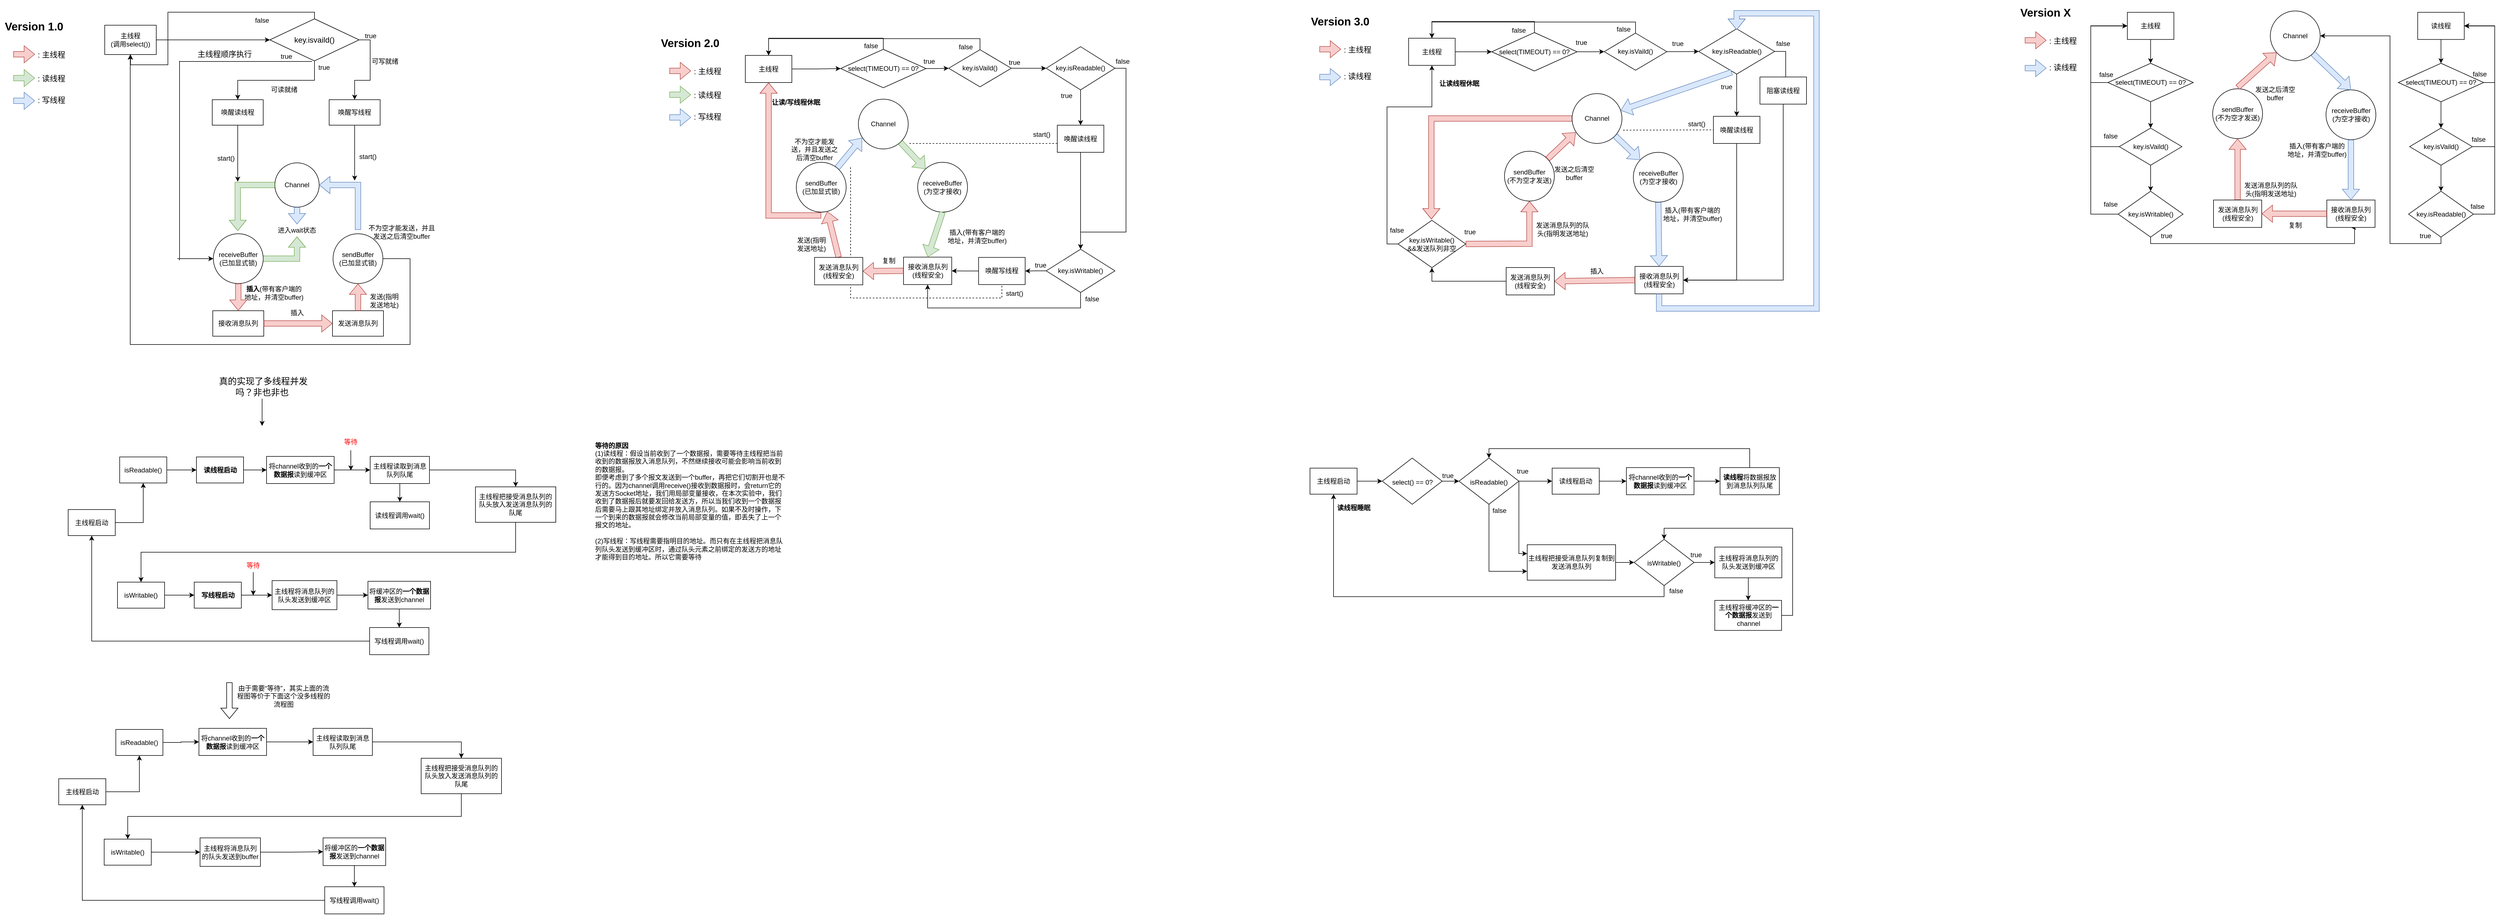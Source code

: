 <mxfile version="16.5.1" type="device"><diagram id="VCwpNobI8EpJUCTdQxgh" name="第 1 页"><mxGraphModel dx="1104" dy="519" grid="0" gridSize="10" guides="1" tooltips="1" connect="1" arrows="1" fold="1" page="1" pageScale="1" pageWidth="1169" pageHeight="827" math="0" shadow="0"><root><mxCell id="0"/><mxCell id="1" parent="0"/><mxCell id="pEjfEv6dsmRDSRtIkq9c-40" style="edgeStyle=orthogonalEdgeStyle;rounded=0;orthogonalLoop=1;jettySize=auto;html=1;exitX=0.5;exitY=1;exitDx=0;exitDy=0;fontSize=12;" parent="1" source="pEjfEv6dsmRDSRtIkq9c-3" edge="1"><mxGeometry relative="1" as="geometry"><mxPoint x="449" y="400" as="targetPoint"/></mxGeometry></mxCell><mxCell id="pEjfEv6dsmRDSRtIkq9c-3" value="唤醒读线程" style="rounded=0;whiteSpace=wrap;html=1;" parent="1" vertex="1"><mxGeometry x="403" y="252" width="92" height="46" as="geometry"/></mxCell><mxCell id="pEjfEv6dsmRDSRtIkq9c-5" value="可读就绪" style="text;html=1;strokeColor=none;fillColor=none;align=center;verticalAlign=middle;whiteSpace=wrap;rounded=0;" parent="1" vertex="1"><mxGeometry x="503" y="219" width="60" height="30" as="geometry"/></mxCell><mxCell id="pEjfEv6dsmRDSRtIkq9c-45" style="edgeStyle=orthogonalEdgeStyle;rounded=0;orthogonalLoop=1;jettySize=auto;html=1;exitX=0.5;exitY=1;exitDx=0;exitDy=0;fontSize=12;" parent="1" source="pEjfEv6dsmRDSRtIkq9c-6" edge="1"><mxGeometry relative="1" as="geometry"><mxPoint x="660" y="398" as="targetPoint"/></mxGeometry></mxCell><mxCell id="pEjfEv6dsmRDSRtIkq9c-6" value="唤醒写线程" style="rounded=0;whiteSpace=wrap;html=1;" parent="1" vertex="1"><mxGeometry x="614" y="252" width="92" height="46" as="geometry"/></mxCell><mxCell id="pEjfEv6dsmRDSRtIkq9c-8" value="可写就绪" style="text;html=1;strokeColor=none;fillColor=none;align=center;verticalAlign=middle;whiteSpace=wrap;rounded=0;" parent="1" vertex="1"><mxGeometry x="685" y="168" width="60" height="30" as="geometry"/></mxCell><mxCell id="pEjfEv6dsmRDSRtIkq9c-9" value="Channel" style="ellipse;whiteSpace=wrap;html=1;aspect=fixed;" parent="1" vertex="1"><mxGeometry x="516" y="366" width="80" height="80" as="geometry"/></mxCell><mxCell id="pEjfEv6dsmRDSRtIkq9c-13" value="" style="shape=flexArrow;endArrow=classic;html=1;rounded=0;exitX=0;exitY=0.5;exitDx=0;exitDy=0;fillColor=#d5e8d4;strokeColor=#82b366;" parent="1" source="pEjfEv6dsmRDSRtIkq9c-9" edge="1"><mxGeometry width="50" height="50" relative="1" as="geometry"><mxPoint x="509" y="406" as="sourcePoint"/><mxPoint x="449" y="489" as="targetPoint"/><Array as="points"><mxPoint x="449" y="406"/></Array></mxGeometry></mxCell><mxCell id="pEjfEv6dsmRDSRtIkq9c-16" value="receiveBuffer&lt;br&gt;(已加显式锁)" style="ellipse;whiteSpace=wrap;html=1;aspect=fixed;" parent="1" vertex="1"><mxGeometry x="405" y="494" width="90" height="90" as="geometry"/></mxCell><mxCell id="LGWdIuQdXy__vRLSKTk2-9" style="edgeStyle=orthogonalEdgeStyle;rounded=0;orthogonalLoop=1;jettySize=auto;html=1;exitX=1;exitY=0.5;exitDx=0;exitDy=0;" parent="1" source="pEjfEv6dsmRDSRtIkq9c-18" target="v37ADKwgcLmM27pBNwZ2-4" edge="1"><mxGeometry relative="1" as="geometry"><Array as="points"><mxPoint x="760" y="539"/><mxPoint x="760" y="694"/><mxPoint x="255" y="694"/></Array></mxGeometry></mxCell><mxCell id="pEjfEv6dsmRDSRtIkq9c-18" value="sendBuffer&lt;br&gt;(已加显式锁)" style="ellipse;whiteSpace=wrap;html=1;aspect=fixed;" parent="1" vertex="1"><mxGeometry x="621" y="494" width="90" height="90" as="geometry"/></mxCell><mxCell id="pEjfEv6dsmRDSRtIkq9c-24" value="接收消息队列" style="rounded=0;whiteSpace=wrap;html=1;" parent="1" vertex="1"><mxGeometry x="404" y="633" width="92" height="46" as="geometry"/></mxCell><mxCell id="pEjfEv6dsmRDSRtIkq9c-25" value="发送消息队列" style="rounded=0;whiteSpace=wrap;html=1;" parent="1" vertex="1"><mxGeometry x="620" y="633" width="92" height="46" as="geometry"/></mxCell><mxCell id="pEjfEv6dsmRDSRtIkq9c-31" value="&lt;b&gt;插入&lt;/b&gt;(带有客户端的地址，并清空buffer)" style="text;html=1;strokeColor=none;fillColor=none;align=center;verticalAlign=middle;whiteSpace=wrap;rounded=0;fontSize=12;" parent="1" vertex="1"><mxGeometry x="458" y="579.5" width="113" height="43.5" as="geometry"/></mxCell><mxCell id="pEjfEv6dsmRDSRtIkq9c-34" value="插入" style="text;html=1;strokeColor=none;fillColor=none;align=center;verticalAlign=middle;whiteSpace=wrap;rounded=0;fontSize=12;" parent="1" vertex="1"><mxGeometry x="528.5" y="623" width="55" height="28" as="geometry"/></mxCell><mxCell id="pEjfEv6dsmRDSRtIkq9c-35" value="发送(指明发送地址)" style="text;html=1;strokeColor=none;fillColor=none;align=center;verticalAlign=middle;whiteSpace=wrap;rounded=0;fontSize=12;" parent="1" vertex="1"><mxGeometry x="680.5" y="607" width="65" height="16" as="geometry"/></mxCell><mxCell id="pEjfEv6dsmRDSRtIkq9c-39" value="" style="shape=flexArrow;endArrow=classic;html=1;rounded=0;fillColor=#dae8fc;strokeColor=#6c8ebf;" parent="1" target="pEjfEv6dsmRDSRtIkq9c-9" edge="1"><mxGeometry width="50" height="50" relative="1" as="geometry"><mxPoint x="666" y="487" as="sourcePoint"/><mxPoint x="782" y="406" as="targetPoint"/><Array as="points"><mxPoint x="666" y="406"/></Array></mxGeometry></mxCell><mxCell id="pEjfEv6dsmRDSRtIkq9c-41" value="start()" style="text;html=1;strokeColor=none;fillColor=none;align=center;verticalAlign=middle;whiteSpace=wrap;rounded=0;fontSize=12;" parent="1" vertex="1"><mxGeometry x="398" y="343" width="60" height="30" as="geometry"/></mxCell><mxCell id="pEjfEv6dsmRDSRtIkq9c-49" value="start()" style="text;html=1;strokeColor=none;fillColor=none;align=center;verticalAlign=middle;whiteSpace=wrap;rounded=0;fontSize=12;" parent="1" vertex="1"><mxGeometry x="654" y="340" width="60" height="30" as="geometry"/></mxCell><mxCell id="v37ADKwgcLmM27pBNwZ2-1" value="&lt;font style=&quot;font-size: 20px&quot;&gt;&lt;b&gt;Version 1.0&lt;/b&gt;&lt;/font&gt;" style="text;html=1;strokeColor=none;fillColor=none;align=center;verticalAlign=middle;whiteSpace=wrap;rounded=0;" parent="1" vertex="1"><mxGeometry x="20" y="98" width="123" height="42" as="geometry"/></mxCell><mxCell id="v37ADKwgcLmM27pBNwZ2-7" style="edgeStyle=orthogonalEdgeStyle;rounded=0;orthogonalLoop=1;jettySize=auto;html=1;exitX=1;exitY=0.5;exitDx=0;exitDy=0;fontSize=14;entryX=0;entryY=0.5;entryDx=0;entryDy=0;" parent="1" source="v37ADKwgcLmM27pBNwZ2-4" target="LGWdIuQdXy__vRLSKTk2-1" edge="1"><mxGeometry relative="1" as="geometry"><mxPoint x="509.5" y="141.5" as="targetPoint"/></mxGeometry></mxCell><mxCell id="v37ADKwgcLmM27pBNwZ2-4" value="主线程&lt;br&gt;(调用select())" style="rounded=0;whiteSpace=wrap;html=1;" parent="1" vertex="1"><mxGeometry x="209" y="117.5" width="93" height="53" as="geometry"/></mxCell><mxCell id="v37ADKwgcLmM27pBNwZ2-16" value="" style="endArrow=none;html=1;rounded=0;fontSize=14;" parent="1" edge="1"><mxGeometry width="50" height="50" relative="1" as="geometry"><mxPoint x="542" y="183" as="sourcePoint"/><mxPoint x="583" y="183" as="targetPoint"/></mxGeometry></mxCell><mxCell id="v37ADKwgcLmM27pBNwZ2-17" value="" style="endArrow=none;html=1;rounded=0;fontSize=14;" parent="1" edge="1"><mxGeometry width="50" height="50" relative="1" as="geometry"><mxPoint x="344" y="183" as="sourcePoint"/><mxPoint x="542" y="183" as="targetPoint"/></mxGeometry></mxCell><mxCell id="v37ADKwgcLmM27pBNwZ2-19" value="主线程顺序执行" style="text;html=1;strokeColor=none;fillColor=none;align=center;verticalAlign=middle;whiteSpace=wrap;rounded=0;fontSize=14;" parent="1" vertex="1"><mxGeometry x="375" y="155" width="101" height="30" as="geometry"/></mxCell><mxCell id="v37ADKwgcLmM27pBNwZ2-20" value="" style="endArrow=none;html=1;rounded=0;fontSize=14;" parent="1" edge="1"><mxGeometry width="50" height="50" relative="1" as="geometry"><mxPoint x="344" y="542" as="sourcePoint"/><mxPoint x="344" y="182" as="targetPoint"/></mxGeometry></mxCell><mxCell id="v37ADKwgcLmM27pBNwZ2-21" value="" style="endArrow=classic;html=1;rounded=0;fontSize=14;entryX=0;entryY=0.5;entryDx=0;entryDy=0;" parent="1" target="pEjfEv6dsmRDSRtIkq9c-16" edge="1"><mxGeometry width="50" height="50" relative="1" as="geometry"><mxPoint x="340" y="539" as="sourcePoint"/><mxPoint x="466" y="364" as="targetPoint"/></mxGeometry></mxCell><mxCell id="v37ADKwgcLmM27pBNwZ2-22" value="" style="shape=flexArrow;endArrow=classic;html=1;rounded=0;fontSize=14;exitX=0.5;exitY=0;exitDx=0;exitDy=0;entryX=0.5;entryY=1;entryDx=0;entryDy=0;fillColor=#f8cecc;strokeColor=#b85450;" parent="1" source="pEjfEv6dsmRDSRtIkq9c-25" target="pEjfEv6dsmRDSRtIkq9c-18" edge="1"><mxGeometry width="50" height="50" relative="1" as="geometry"><mxPoint x="596.0" y="618.0" as="sourcePoint"/><mxPoint x="646.0" y="568.0" as="targetPoint"/></mxGeometry></mxCell><mxCell id="v37ADKwgcLmM27pBNwZ2-23" value="" style="shape=flexArrow;endArrow=classic;html=1;rounded=0;fontSize=14;exitX=1;exitY=0.5;exitDx=0;exitDy=0;entryX=0;entryY=0.5;entryDx=0;entryDy=0;fillColor=#f8cecc;strokeColor=#b85450;" parent="1" source="pEjfEv6dsmRDSRtIkq9c-24" target="pEjfEv6dsmRDSRtIkq9c-25" edge="1"><mxGeometry width="50" height="50" relative="1" as="geometry"><mxPoint x="373" y="662" as="sourcePoint"/><mxPoint x="176.0" y="304.0" as="targetPoint"/></mxGeometry></mxCell><mxCell id="v37ADKwgcLmM27pBNwZ2-24" value="" style="shape=flexArrow;endArrow=classic;html=1;rounded=0;fontSize=14;exitX=0.5;exitY=1;exitDx=0;exitDy=0;entryX=0.5;entryY=0;entryDx=0;entryDy=0;fillColor=#f8cecc;strokeColor=#b85450;" parent="1" source="pEjfEv6dsmRDSRtIkq9c-16" target="pEjfEv6dsmRDSRtIkq9c-24" edge="1"><mxGeometry width="50" height="50" relative="1" as="geometry"><mxPoint x="351" y="599" as="sourcePoint"/><mxPoint x="186.0" y="314.0" as="targetPoint"/></mxGeometry></mxCell><mxCell id="v37ADKwgcLmM27pBNwZ2-26" value="" style="shape=flexArrow;endArrow=classic;html=1;rounded=0;fontSize=14;fillColor=#d5e8d4;strokeColor=#82b366;" parent="1" edge="1"><mxGeometry width="50" height="50" relative="1" as="geometry"><mxPoint x="44" y="213" as="sourcePoint"/><mxPoint x="83.0" y="213.0" as="targetPoint"/></mxGeometry></mxCell><mxCell id="v37ADKwgcLmM27pBNwZ2-27" value="" style="shape=flexArrow;endArrow=classic;html=1;rounded=0;fontSize=14;fillColor=#f8cecc;strokeColor=#b85450;" parent="1" edge="1"><mxGeometry width="50" height="50" relative="1" as="geometry"><mxPoint x="44.0" y="170" as="sourcePoint"/><mxPoint x="83.0" y="170" as="targetPoint"/></mxGeometry></mxCell><mxCell id="v37ADKwgcLmM27pBNwZ2-28" value="" style="shape=flexArrow;endArrow=classic;html=1;rounded=0;fontSize=14;fillColor=#dae8fc;strokeColor=#6c8ebf;" parent="1" edge="1"><mxGeometry width="50" height="50" relative="1" as="geometry"><mxPoint x="44.0" y="254" as="sourcePoint"/><mxPoint x="83.0" y="254" as="targetPoint"/></mxGeometry></mxCell><mxCell id="v37ADKwgcLmM27pBNwZ2-29" value=": 主线程" style="text;html=1;strokeColor=none;fillColor=none;align=center;verticalAlign=middle;whiteSpace=wrap;rounded=0;fontSize=14;" parent="1" vertex="1"><mxGeometry x="83" y="156" width="60" height="30" as="geometry"/></mxCell><mxCell id="v37ADKwgcLmM27pBNwZ2-30" value=": 写线程" style="text;html=1;strokeColor=none;fillColor=none;align=center;verticalAlign=middle;whiteSpace=wrap;rounded=0;fontSize=14;" parent="1" vertex="1"><mxGeometry x="83" y="238" width="60" height="30" as="geometry"/></mxCell><mxCell id="v37ADKwgcLmM27pBNwZ2-31" value=": 读线程" style="text;html=1;strokeColor=none;fillColor=none;align=center;verticalAlign=middle;whiteSpace=wrap;rounded=0;fontSize=14;" parent="1" vertex="1"><mxGeometry x="83" y="199" width="60" height="30" as="geometry"/></mxCell><mxCell id="LGWdIuQdXy__vRLSKTk2-3" style="edgeStyle=orthogonalEdgeStyle;rounded=0;orthogonalLoop=1;jettySize=auto;html=1;exitX=0.5;exitY=0;exitDx=0;exitDy=0;entryX=0.5;entryY=1;entryDx=0;entryDy=0;" parent="1" source="LGWdIuQdXy__vRLSKTk2-1" target="v37ADKwgcLmM27pBNwZ2-4" edge="1"><mxGeometry relative="1" as="geometry"><Array as="points"><mxPoint x="588" y="94"/><mxPoint x="323" y="94"/><mxPoint x="323" y="189"/><mxPoint x="255" y="189"/></Array></mxGeometry></mxCell><mxCell id="LGWdIuQdXy__vRLSKTk2-6" style="edgeStyle=orthogonalEdgeStyle;rounded=0;orthogonalLoop=1;jettySize=auto;html=1;exitX=0.5;exitY=1;exitDx=0;exitDy=0;" parent="1" source="LGWdIuQdXy__vRLSKTk2-1" target="pEjfEv6dsmRDSRtIkq9c-3" edge="1"><mxGeometry relative="1" as="geometry"/></mxCell><mxCell id="LGWdIuQdXy__vRLSKTk2-7" style="edgeStyle=orthogonalEdgeStyle;rounded=0;orthogonalLoop=1;jettySize=auto;html=1;exitX=1;exitY=0.5;exitDx=0;exitDy=0;" parent="1" source="LGWdIuQdXy__vRLSKTk2-1" target="pEjfEv6dsmRDSRtIkq9c-6" edge="1"><mxGeometry relative="1" as="geometry"/></mxCell><mxCell id="LGWdIuQdXy__vRLSKTk2-1" value="&lt;span style=&quot;font-size: 14px&quot;&gt;key.isvaild()&lt;/span&gt;" style="rhombus;whiteSpace=wrap;html=1;" parent="1" vertex="1"><mxGeometry x="507" y="106" width="161" height="76" as="geometry"/></mxCell><mxCell id="LGWdIuQdXy__vRLSKTk2-8" value="false" style="text;html=1;strokeColor=none;fillColor=none;align=center;verticalAlign=middle;whiteSpace=wrap;rounded=0;" parent="1" vertex="1"><mxGeometry x="463" y="94" width="60" height="30" as="geometry"/></mxCell><mxCell id="LGWdIuQdXy__vRLSKTk2-10" value="true" style="text;html=1;strokeColor=none;fillColor=none;align=center;verticalAlign=middle;whiteSpace=wrap;rounded=0;" parent="1" vertex="1"><mxGeometry x="507" y="159" width="60" height="30" as="geometry"/></mxCell><mxCell id="LGWdIuQdXy__vRLSKTk2-11" value="true" style="text;html=1;strokeColor=none;fillColor=none;align=center;verticalAlign=middle;whiteSpace=wrap;rounded=0;" parent="1" vertex="1"><mxGeometry x="575" y="179" width="60" height="30" as="geometry"/></mxCell><mxCell id="LGWdIuQdXy__vRLSKTk2-12" value="true" style="text;html=1;strokeColor=none;fillColor=none;align=center;verticalAlign=middle;whiteSpace=wrap;rounded=0;" parent="1" vertex="1"><mxGeometry x="659" y="122" width="60" height="30" as="geometry"/></mxCell><mxCell id="LGWdIuQdXy__vRLSKTk2-19" value="进入wait状态" style="text;html=1;strokeColor=none;fillColor=none;align=center;verticalAlign=middle;whiteSpace=wrap;rounded=0;" parent="1" vertex="1"><mxGeometry x="519.25" y="477" width="73.5" height="21" as="geometry"/></mxCell><mxCell id="LGWdIuQdXy__vRLSKTk2-20" value="" style="shape=flexArrow;endArrow=classic;html=1;rounded=0;exitX=1;exitY=0.5;exitDx=0;exitDy=0;fillColor=#d5e8d4;strokeColor=#82b366;" parent="1" source="pEjfEv6dsmRDSRtIkq9c-16" edge="1"><mxGeometry width="50" height="50" relative="1" as="geometry"><mxPoint x="99" y="519" as="sourcePoint"/><mxPoint x="556" y="499" as="targetPoint"/><Array as="points"><mxPoint x="556" y="539"/></Array></mxGeometry></mxCell><mxCell id="LGWdIuQdXy__vRLSKTk2-21" value="" style="shape=flexArrow;endArrow=classic;html=1;rounded=0;entryX=0.5;entryY=0;entryDx=0;entryDy=0;fillColor=#dae8fc;strokeColor=#6c8ebf;" parent="1" source="pEjfEv6dsmRDSRtIkq9c-9" target="LGWdIuQdXy__vRLSKTk2-19" edge="1"><mxGeometry width="50" height="50" relative="1" as="geometry"><mxPoint x="484" y="465" as="sourcePoint"/><mxPoint x="534" y="415" as="targetPoint"/></mxGeometry></mxCell><mxCell id="Gx2FVIZzWDUC6cClPJ0Z-6" value="不为空才能发送，并且发送之后清空buffer" style="text;html=1;strokeColor=none;fillColor=none;align=center;verticalAlign=middle;whiteSpace=wrap;rounded=0;" parent="1" vertex="1"><mxGeometry x="683" y="472.5" width="124" height="36.5" as="geometry"/></mxCell><mxCell id="yTlNnp63Supe9MUFoEQZ-20" value="&lt;font style=&quot;font-size: 20px&quot;&gt;&lt;b&gt;Version 2.0&lt;/b&gt;&lt;/font&gt;" style="text;html=1;strokeColor=none;fillColor=none;align=center;verticalAlign=middle;whiteSpace=wrap;rounded=0;" parent="1" vertex="1"><mxGeometry x="1204" y="128" width="123" height="42" as="geometry"/></mxCell><mxCell id="yTlNnp63Supe9MUFoEQZ-31" value="" style="shape=flexArrow;endArrow=classic;html=1;rounded=0;fontSize=14;fillColor=#d5e8d4;strokeColor=#82b366;" parent="1" edge="1"><mxGeometry width="50" height="50" relative="1" as="geometry"><mxPoint x="1228" y="243" as="sourcePoint"/><mxPoint x="1267.0" y="243.0" as="targetPoint"/></mxGeometry></mxCell><mxCell id="yTlNnp63Supe9MUFoEQZ-32" value="" style="shape=flexArrow;endArrow=classic;html=1;rounded=0;fontSize=14;fillColor=#f8cecc;strokeColor=#b85450;" parent="1" edge="1"><mxGeometry width="50" height="50" relative="1" as="geometry"><mxPoint x="1228.0" y="200" as="sourcePoint"/><mxPoint x="1267.0" y="200" as="targetPoint"/></mxGeometry></mxCell><mxCell id="yTlNnp63Supe9MUFoEQZ-33" value="" style="shape=flexArrow;endArrow=classic;html=1;rounded=0;fontSize=14;fillColor=#dae8fc;strokeColor=#6c8ebf;" parent="1" edge="1"><mxGeometry width="50" height="50" relative="1" as="geometry"><mxPoint x="1228.0" y="284" as="sourcePoint"/><mxPoint x="1267.0" y="284" as="targetPoint"/></mxGeometry></mxCell><mxCell id="yTlNnp63Supe9MUFoEQZ-34" value=": 主线程" style="text;html=1;strokeColor=none;fillColor=none;align=center;verticalAlign=middle;whiteSpace=wrap;rounded=0;fontSize=14;" parent="1" vertex="1"><mxGeometry x="1267" y="186" width="60" height="30" as="geometry"/></mxCell><mxCell id="yTlNnp63Supe9MUFoEQZ-35" value=": 写线程" style="text;html=1;strokeColor=none;fillColor=none;align=center;verticalAlign=middle;whiteSpace=wrap;rounded=0;fontSize=14;" parent="1" vertex="1"><mxGeometry x="1267" y="268" width="60" height="30" as="geometry"/></mxCell><mxCell id="yTlNnp63Supe9MUFoEQZ-36" value=": 读线程" style="text;html=1;strokeColor=none;fillColor=none;align=center;verticalAlign=middle;whiteSpace=wrap;rounded=0;fontSize=14;" parent="1" vertex="1"><mxGeometry x="1267" y="229" width="60" height="30" as="geometry"/></mxCell><mxCell id="yTlNnp63Supe9MUFoEQZ-125" style="edgeStyle=orthogonalEdgeStyle;rounded=0;orthogonalLoop=1;jettySize=auto;html=1;exitX=1;exitY=0.5;exitDx=0;exitDy=0;entryX=0;entryY=0.5;entryDx=0;entryDy=0;" parent="1" source="yTlNnp63Supe9MUFoEQZ-126" target="yTlNnp63Supe9MUFoEQZ-129" edge="1"><mxGeometry relative="1" as="geometry"/></mxCell><mxCell id="yTlNnp63Supe9MUFoEQZ-126" value="主线程" style="rounded=0;whiteSpace=wrap;html=1;" parent="1" vertex="1"><mxGeometry x="1365" y="172" width="84" height="49" as="geometry"/></mxCell><mxCell id="yTlNnp63Supe9MUFoEQZ-127" style="edgeStyle=orthogonalEdgeStyle;rounded=0;orthogonalLoop=1;jettySize=auto;html=1;exitX=0.5;exitY=0;exitDx=0;exitDy=0;entryX=0.5;entryY=0;entryDx=0;entryDy=0;" parent="1" source="yTlNnp63Supe9MUFoEQZ-129" target="yTlNnp63Supe9MUFoEQZ-126" edge="1"><mxGeometry relative="1" as="geometry"/></mxCell><mxCell id="yTlNnp63Supe9MUFoEQZ-128" style="edgeStyle=orthogonalEdgeStyle;rounded=0;orthogonalLoop=1;jettySize=auto;html=1;exitX=1;exitY=0.5;exitDx=0;exitDy=0;entryX=0;entryY=0.5;entryDx=0;entryDy=0;" parent="1" source="yTlNnp63Supe9MUFoEQZ-129" target="yTlNnp63Supe9MUFoEQZ-136" edge="1"><mxGeometry relative="1" as="geometry"/></mxCell><mxCell id="yTlNnp63Supe9MUFoEQZ-129" value="select(TIMEOUT) == 0?" style="rhombus;whiteSpace=wrap;html=1;" parent="1" vertex="1"><mxGeometry x="1537" y="161" width="154" height="69.5" as="geometry"/></mxCell><mxCell id="yTlNnp63Supe9MUFoEQZ-130" value="false" style="text;html=1;strokeColor=none;fillColor=none;align=center;verticalAlign=middle;whiteSpace=wrap;rounded=0;" parent="1" vertex="1"><mxGeometry x="1562" y="140" width="60" height="30" as="geometry"/></mxCell><mxCell id="yTlNnp63Supe9MUFoEQZ-131" style="edgeStyle=orthogonalEdgeStyle;rounded=0;orthogonalLoop=1;jettySize=auto;html=1;exitX=0.5;exitY=1;exitDx=0;exitDy=0;" parent="1" source="yTlNnp63Supe9MUFoEQZ-133" target="yTlNnp63Supe9MUFoEQZ-144" edge="1"><mxGeometry relative="1" as="geometry"/></mxCell><mxCell id="yTlNnp63Supe9MUFoEQZ-133" value="唤醒读线程" style="rounded=0;whiteSpace=wrap;html=1;" parent="1" vertex="1"><mxGeometry x="1928" y="298" width="84" height="49" as="geometry"/></mxCell><mxCell id="yTlNnp63Supe9MUFoEQZ-134" style="edgeStyle=orthogonalEdgeStyle;rounded=0;orthogonalLoop=1;jettySize=auto;html=1;exitX=0.5;exitY=0;exitDx=0;exitDy=0;entryX=0.5;entryY=0;entryDx=0;entryDy=0;" parent="1" source="yTlNnp63Supe9MUFoEQZ-136" target="yTlNnp63Supe9MUFoEQZ-126" edge="1"><mxGeometry relative="1" as="geometry"/></mxCell><mxCell id="yTlNnp63Supe9MUFoEQZ-135" style="edgeStyle=orthogonalEdgeStyle;rounded=0;orthogonalLoop=1;jettySize=auto;html=1;exitX=1;exitY=0.5;exitDx=0;exitDy=0;" parent="1" source="yTlNnp63Supe9MUFoEQZ-136" target="yTlNnp63Supe9MUFoEQZ-141" edge="1"><mxGeometry relative="1" as="geometry"/></mxCell><mxCell id="yTlNnp63Supe9MUFoEQZ-136" value="key.isVaild()" style="rhombus;whiteSpace=wrap;html=1;" parent="1" vertex="1"><mxGeometry x="1732" y="161.75" width="113" height="67" as="geometry"/></mxCell><mxCell id="yTlNnp63Supe9MUFoEQZ-137" value="true" style="text;html=1;strokeColor=none;fillColor=none;align=center;verticalAlign=middle;whiteSpace=wrap;rounded=0;" parent="1" vertex="1"><mxGeometry x="1667" y="168" width="60" height="30" as="geometry"/></mxCell><mxCell id="yTlNnp63Supe9MUFoEQZ-138" value="false" style="text;html=1;strokeColor=none;fillColor=none;align=center;verticalAlign=middle;whiteSpace=wrap;rounded=0;" parent="1" vertex="1"><mxGeometry x="1732.5" y="142" width="60" height="30" as="geometry"/></mxCell><mxCell id="yTlNnp63Supe9MUFoEQZ-139" style="edgeStyle=orthogonalEdgeStyle;rounded=0;orthogonalLoop=1;jettySize=auto;html=1;exitX=0.5;exitY=1;exitDx=0;exitDy=0;" parent="1" source="yTlNnp63Supe9MUFoEQZ-141" target="yTlNnp63Supe9MUFoEQZ-133" edge="1"><mxGeometry relative="1" as="geometry"/></mxCell><mxCell id="yTlNnp63Supe9MUFoEQZ-140" style="edgeStyle=orthogonalEdgeStyle;rounded=0;orthogonalLoop=1;jettySize=auto;html=1;exitX=1;exitY=0.5;exitDx=0;exitDy=0;entryX=0.5;entryY=0;entryDx=0;entryDy=0;" parent="1" source="yTlNnp63Supe9MUFoEQZ-141" target="yTlNnp63Supe9MUFoEQZ-144" edge="1"><mxGeometry relative="1" as="geometry"><Array as="points"><mxPoint x="2052" y="195"/><mxPoint x="2052" y="491"/><mxPoint x="1970" y="491"/></Array></mxGeometry></mxCell><mxCell id="yTlNnp63Supe9MUFoEQZ-141" value="key.isReadable()" style="rhombus;whiteSpace=wrap;html=1;" parent="1" vertex="1"><mxGeometry x="1908" y="156.25" width="124" height="78" as="geometry"/></mxCell><mxCell id="yTlNnp63Supe9MUFoEQZ-142" style="edgeStyle=orthogonalEdgeStyle;rounded=0;orthogonalLoop=1;jettySize=auto;html=1;exitX=0;exitY=0.5;exitDx=0;exitDy=0;" parent="1" source="yTlNnp63Supe9MUFoEQZ-144" target="yTlNnp63Supe9MUFoEQZ-149" edge="1"><mxGeometry relative="1" as="geometry"/></mxCell><mxCell id="yTlNnp63Supe9MUFoEQZ-143" style="edgeStyle=orthogonalEdgeStyle;rounded=0;orthogonalLoop=1;jettySize=auto;html=1;exitX=0.5;exitY=1;exitDx=0;exitDy=0;entryX=0.5;entryY=1;entryDx=0;entryDy=0;" parent="1" source="yTlNnp63Supe9MUFoEQZ-144" target="yTlNnp63Supe9MUFoEQZ-151" edge="1"><mxGeometry relative="1" as="geometry"><Array as="points"><mxPoint x="1970" y="628"/><mxPoint x="1694" y="628"/></Array></mxGeometry></mxCell><mxCell id="yTlNnp63Supe9MUFoEQZ-144" value="key.isWritable()" style="rhombus;whiteSpace=wrap;html=1;" parent="1" vertex="1"><mxGeometry x="1908" y="522" width="124" height="78" as="geometry"/></mxCell><mxCell id="yTlNnp63Supe9MUFoEQZ-145" value="true" style="text;html=1;strokeColor=none;fillColor=none;align=center;verticalAlign=middle;whiteSpace=wrap;rounded=0;" parent="1" vertex="1"><mxGeometry x="1821" y="170" width="60" height="30" as="geometry"/></mxCell><mxCell id="yTlNnp63Supe9MUFoEQZ-146" value="true" style="text;html=1;strokeColor=none;fillColor=none;align=center;verticalAlign=middle;whiteSpace=wrap;rounded=0;" parent="1" vertex="1"><mxGeometry x="1915" y="230" width="60" height="30" as="geometry"/></mxCell><mxCell id="yTlNnp63Supe9MUFoEQZ-147" value="false" style="text;html=1;strokeColor=none;fillColor=none;align=center;verticalAlign=middle;whiteSpace=wrap;rounded=0;" parent="1" vertex="1"><mxGeometry x="2016" y="168" width="60" height="30" as="geometry"/></mxCell><mxCell id="yTlNnp63Supe9MUFoEQZ-148" style="edgeStyle=orthogonalEdgeStyle;rounded=0;orthogonalLoop=1;jettySize=auto;html=1;exitX=0;exitY=0.5;exitDx=0;exitDy=0;" parent="1" source="yTlNnp63Supe9MUFoEQZ-149" target="yTlNnp63Supe9MUFoEQZ-151" edge="1"><mxGeometry relative="1" as="geometry"/></mxCell><mxCell id="yTlNnp63Supe9MUFoEQZ-149" value="唤醒写线程" style="rounded=0;whiteSpace=wrap;html=1;" parent="1" vertex="1"><mxGeometry x="1786" y="536.75" width="84" height="49" as="geometry"/></mxCell><mxCell id="yTlNnp63Supe9MUFoEQZ-150" value="true" style="text;html=1;strokeColor=none;fillColor=none;align=center;verticalAlign=middle;whiteSpace=wrap;rounded=0;" parent="1" vertex="1"><mxGeometry x="1868" y="536.25" width="60" height="30" as="geometry"/></mxCell><mxCell id="yTlNnp63Supe9MUFoEQZ-151" value="接收消息队列&lt;br&gt;(线程安全)" style="rounded=0;whiteSpace=wrap;html=1;" parent="1" vertex="1"><mxGeometry x="1650.5" y="536.25" width="87" height="49.5" as="geometry"/></mxCell><mxCell id="yTlNnp63Supe9MUFoEQZ-153" value="receiveBuffer&lt;br&gt;(为空才接收)" style="ellipse;whiteSpace=wrap;html=1;aspect=fixed;" parent="1" vertex="1"><mxGeometry x="1676" y="365" width="90" height="90" as="geometry"/></mxCell><mxCell id="yTlNnp63Supe9MUFoEQZ-154" value="sendBuffer&lt;br&gt;(已加显式锁)" style="ellipse;whiteSpace=wrap;html=1;aspect=fixed;" parent="1" vertex="1"><mxGeometry x="1457" y="365" width="90" height="90" as="geometry"/></mxCell><mxCell id="yTlNnp63Supe9MUFoEQZ-155" value="Channel" style="ellipse;whiteSpace=wrap;html=1;aspect=fixed;" parent="1" vertex="1"><mxGeometry x="1569" y="251" width="90" height="90" as="geometry"/></mxCell><mxCell id="yTlNnp63Supe9MUFoEQZ-156" value="" style="shape=flexArrow;endArrow=classic;html=1;rounded=0;exitX=0;exitY=0.5;exitDx=0;exitDy=0;entryX=1;entryY=0.5;entryDx=0;entryDy=0;fillColor=#f8cecc;strokeColor=#b85450;" parent="1" source="yTlNnp63Supe9MUFoEQZ-151" target="yTlNnp63Supe9MUFoEQZ-152" edge="1"><mxGeometry width="50" height="50" relative="1" as="geometry"><mxPoint x="1619.983" y="536.75" as="sourcePoint"/><mxPoint x="1439.996" y="408.325" as="targetPoint"/></mxGeometry></mxCell><mxCell id="yTlNnp63Supe9MUFoEQZ-157" value="" style="shape=flexArrow;endArrow=classic;html=1;rounded=0;fillColor=#d5e8d4;strokeColor=#82b366;" parent="1" source="yTlNnp63Supe9MUFoEQZ-155" target="yTlNnp63Supe9MUFoEQZ-153" edge="1"><mxGeometry width="50" height="50" relative="1" as="geometry"><mxPoint x="1711" y="370" as="sourcePoint"/><mxPoint x="1761" y="320" as="targetPoint"/></mxGeometry></mxCell><mxCell id="yTlNnp63Supe9MUFoEQZ-158" value="" style="shape=flexArrow;endArrow=classic;html=1;rounded=0;exitX=0.5;exitY=0;exitDx=0;exitDy=0;fillColor=#f8cecc;strokeColor=#b85450;" parent="1" source="yTlNnp63Supe9MUFoEQZ-152" target="yTlNnp63Supe9MUFoEQZ-154" edge="1"><mxGeometry width="50" height="50" relative="1" as="geometry"><mxPoint x="1660.5" y="571" as="sourcePoint"/><mxPoint x="1587" y="571.5" as="targetPoint"/></mxGeometry></mxCell><mxCell id="yTlNnp63Supe9MUFoEQZ-159" value="" style="shape=flexArrow;endArrow=classic;html=1;rounded=0;entryX=0.074;entryY=0.776;entryDx=0;entryDy=0;entryPerimeter=0;fillColor=#dae8fc;strokeColor=#6c8ebf;" parent="1" source="yTlNnp63Supe9MUFoEQZ-154" target="yTlNnp63Supe9MUFoEQZ-155" edge="1"><mxGeometry width="50" height="50" relative="1" as="geometry"><mxPoint x="1630" y="465.75" as="sourcePoint"/><mxPoint x="1631.159" y="399.999" as="targetPoint"/></mxGeometry></mxCell><mxCell id="yTlNnp63Supe9MUFoEQZ-160" value="start()" style="text;html=1;strokeColor=none;fillColor=none;align=center;verticalAlign=middle;whiteSpace=wrap;rounded=0;" parent="1" vertex="1"><mxGeometry x="1870" y="298" width="60" height="33" as="geometry"/></mxCell><mxCell id="yTlNnp63Supe9MUFoEQZ-161" value="" style="shape=flexArrow;endArrow=classic;html=1;rounded=0;entryX=0.5;entryY=0;entryDx=0;entryDy=0;exitX=0.5;exitY=1;exitDx=0;exitDy=0;fillColor=#d5e8d4;strokeColor=#82b366;" parent="1" source="yTlNnp63Supe9MUFoEQZ-153" target="yTlNnp63Supe9MUFoEQZ-151" edge="1"><mxGeometry width="50" height="50" relative="1" as="geometry"><mxPoint x="1728.248" y="365.998" as="sourcePoint"/><mxPoint x="1763.804" y="416.65" as="targetPoint"/></mxGeometry></mxCell><mxCell id="yTlNnp63Supe9MUFoEQZ-162" value="start()" style="text;html=1;strokeColor=none;fillColor=none;align=center;verticalAlign=middle;whiteSpace=wrap;rounded=0;" parent="1" vertex="1"><mxGeometry x="1821" y="585.75" width="60" height="33" as="geometry"/></mxCell><mxCell id="yTlNnp63Supe9MUFoEQZ-163" value="false" style="text;html=1;strokeColor=none;fillColor=none;align=center;verticalAlign=middle;whiteSpace=wrap;rounded=0;" parent="1" vertex="1"><mxGeometry x="1961" y="597" width="60" height="30" as="geometry"/></mxCell><mxCell id="yTlNnp63Supe9MUFoEQZ-165" value="&lt;b&gt;让读/写线程休眠&lt;/b&gt;" style="text;html=1;strokeColor=none;fillColor=none;align=center;verticalAlign=middle;whiteSpace=wrap;rounded=0;" parent="1" vertex="1"><mxGeometry x="1411" y="244" width="91" height="26" as="geometry"/></mxCell><mxCell id="yTlNnp63Supe9MUFoEQZ-166" value="复制" style="text;html=1;strokeColor=none;fillColor=none;align=center;verticalAlign=middle;whiteSpace=wrap;rounded=0;" parent="1" vertex="1"><mxGeometry x="1594" y="528" width="60" height="30" as="geometry"/></mxCell><mxCell id="yTlNnp63Supe9MUFoEQZ-167" value="" style="endArrow=none;dashed=1;html=1;rounded=0;entryX=1;entryY=1;entryDx=0;entryDy=0;" parent="1" target="yTlNnp63Supe9MUFoEQZ-160" edge="1"><mxGeometry width="50" height="50" relative="1" as="geometry"><mxPoint x="1661" y="331" as="sourcePoint"/><mxPoint x="1868" y="358" as="targetPoint"/></mxGeometry></mxCell><mxCell id="yTlNnp63Supe9MUFoEQZ-168" value="" style="endArrow=none;dashed=1;html=1;rounded=0;entryX=0.5;entryY=1;entryDx=0;entryDy=0;" parent="1" target="yTlNnp63Supe9MUFoEQZ-149" edge="1"><mxGeometry width="50" height="50" relative="1" as="geometry"><mxPoint x="1555" y="374" as="sourcePoint"/><mxPoint x="1938" y="338.0" as="targetPoint"/><Array as="points"><mxPoint x="1555" y="610"/><mxPoint x="1828" y="610"/></Array></mxGeometry></mxCell><mxCell id="yTlNnp63Supe9MUFoEQZ-152" value="发送消息队列&lt;br&gt;(线程安全)" style="rounded=0;whiteSpace=wrap;html=1;" parent="1" vertex="1"><mxGeometry x="1490" y="536.75" width="87" height="49.5" as="geometry"/></mxCell><mxCell id="yTlNnp63Supe9MUFoEQZ-169" value="插入(带有客户端的地址，并清空buffer)" style="text;html=1;strokeColor=none;fillColor=none;align=center;verticalAlign=middle;whiteSpace=wrap;rounded=0;fontSize=12;" parent="1" vertex="1"><mxGeometry x="1727" y="477" width="113" height="43.5" as="geometry"/></mxCell><mxCell id="yTlNnp63Supe9MUFoEQZ-170" value="发送(指明发送地址)" style="text;html=1;strokeColor=none;fillColor=none;align=center;verticalAlign=middle;whiteSpace=wrap;rounded=0;fontSize=12;" parent="1" vertex="1"><mxGeometry x="1452" y="504.5" width="65" height="16" as="geometry"/></mxCell><mxCell id="yTlNnp63Supe9MUFoEQZ-172" value="不为空才能发送，并且发送之后清空buffer" style="text;html=1;strokeColor=none;fillColor=none;align=center;verticalAlign=middle;whiteSpace=wrap;rounded=0;" parent="1" vertex="1"><mxGeometry x="1446" y="323" width="87.5" height="38" as="geometry"/></mxCell><mxCell id="yTlNnp63Supe9MUFoEQZ-201" style="edgeStyle=orthogonalEdgeStyle;rounded=0;orthogonalLoop=1;jettySize=auto;html=1;exitX=1;exitY=0.5;exitDx=0;exitDy=0;" parent="1" source="yTlNnp63Supe9MUFoEQZ-202" target="yTlNnp63Supe9MUFoEQZ-204" edge="1"><mxGeometry relative="1" as="geometry"/></mxCell><mxCell id="yTlNnp63Supe9MUFoEQZ-202" value="isReadable()" style="rounded=0;whiteSpace=wrap;html=1;" parent="1" vertex="1"><mxGeometry x="236" y="897" width="85" height="47" as="geometry"/></mxCell><mxCell id="yTlNnp63Supe9MUFoEQZ-203" style="edgeStyle=orthogonalEdgeStyle;rounded=0;orthogonalLoop=1;jettySize=auto;html=1;exitX=1;exitY=0.5;exitDx=0;exitDy=0;" parent="1" source="yTlNnp63Supe9MUFoEQZ-204" target="yTlNnp63Supe9MUFoEQZ-206" edge="1"><mxGeometry relative="1" as="geometry"/></mxCell><mxCell id="yTlNnp63Supe9MUFoEQZ-204" value="&lt;b&gt;读线程启动&lt;/b&gt;" style="rounded=0;whiteSpace=wrap;html=1;" parent="1" vertex="1"><mxGeometry x="374.5" y="897" width="85" height="47" as="geometry"/></mxCell><mxCell id="yTlNnp63Supe9MUFoEQZ-205" style="edgeStyle=orthogonalEdgeStyle;rounded=0;orthogonalLoop=1;jettySize=auto;html=1;exitX=1;exitY=0.5;exitDx=0;exitDy=0;entryX=0;entryY=0.5;entryDx=0;entryDy=0;" parent="1" source="yTlNnp63Supe9MUFoEQZ-206" target="yTlNnp63Supe9MUFoEQZ-208" edge="1"><mxGeometry relative="1" as="geometry"/></mxCell><mxCell id="yTlNnp63Supe9MUFoEQZ-206" value="将channel收到的&lt;b&gt;一个数据报&lt;/b&gt;读到缓冲区" style="rounded=0;whiteSpace=wrap;html=1;" parent="1" vertex="1"><mxGeometry x="501" y="896" width="122" height="49" as="geometry"/></mxCell><mxCell id="yTlNnp63Supe9MUFoEQZ-207" style="edgeStyle=orthogonalEdgeStyle;rounded=0;orthogonalLoop=1;jettySize=auto;html=1;exitX=0.5;exitY=1;exitDx=0;exitDy=0;fontColor=#000000;" parent="1" source="yTlNnp63Supe9MUFoEQZ-208" target="yTlNnp63Supe9MUFoEQZ-212" edge="1"><mxGeometry relative="1" as="geometry"/></mxCell><mxCell id="yTlNnp63Supe9MUFoEQZ-226" style="edgeStyle=orthogonalEdgeStyle;rounded=0;orthogonalLoop=1;jettySize=auto;html=1;exitX=1;exitY=0.5;exitDx=0;exitDy=0;fontColor=#000000;" parent="1" source="yTlNnp63Supe9MUFoEQZ-208" target="yTlNnp63Supe9MUFoEQZ-225" edge="1"><mxGeometry relative="1" as="geometry"/></mxCell><mxCell id="yTlNnp63Supe9MUFoEQZ-208" value="主线程读取到消息队列队尾" style="rounded=0;whiteSpace=wrap;html=1;" parent="1" vertex="1"><mxGeometry x="688" y="896" width="107" height="49" as="geometry"/></mxCell><mxCell id="yTlNnp63Supe9MUFoEQZ-209" style="edgeStyle=orthogonalEdgeStyle;rounded=0;orthogonalLoop=1;jettySize=auto;html=1;exitX=0.5;exitY=1;exitDx=0;exitDy=0;fontColor=#FF0000;" parent="1" source="yTlNnp63Supe9MUFoEQZ-210" edge="1"><mxGeometry relative="1" as="geometry"><mxPoint x="653.172" y="921.345" as="targetPoint"/></mxGeometry></mxCell><mxCell id="yTlNnp63Supe9MUFoEQZ-210" value="&lt;font color=&quot;#ff0000&quot;&gt;等待&lt;/font&gt;" style="text;html=1;strokeColor=none;fillColor=none;align=center;verticalAlign=middle;whiteSpace=wrap;rounded=0;" parent="1" vertex="1"><mxGeometry x="623" y="855" width="60" height="30" as="geometry"/></mxCell><mxCell id="yTlNnp63Supe9MUFoEQZ-212" value="读线程调用wait()" style="rounded=0;whiteSpace=wrap;html=1;" parent="1" vertex="1"><mxGeometry x="688" y="978" width="107" height="49" as="geometry"/></mxCell><mxCell id="yTlNnp63Supe9MUFoEQZ-213" style="edgeStyle=orthogonalEdgeStyle;rounded=0;orthogonalLoop=1;jettySize=auto;html=1;exitX=1;exitY=0.5;exitDx=0;exitDy=0;" parent="1" source="yTlNnp63Supe9MUFoEQZ-214" target="yTlNnp63Supe9MUFoEQZ-216" edge="1"><mxGeometry relative="1" as="geometry"/></mxCell><mxCell id="yTlNnp63Supe9MUFoEQZ-214" value="isWritable()" style="rounded=0;whiteSpace=wrap;html=1;" parent="1" vertex="1"><mxGeometry x="232" y="1123" width="85" height="47" as="geometry"/></mxCell><mxCell id="yTlNnp63Supe9MUFoEQZ-215" style="edgeStyle=orthogonalEdgeStyle;rounded=0;orthogonalLoop=1;jettySize=auto;html=1;exitX=1;exitY=0.5;exitDx=0;exitDy=0;" parent="1" source="yTlNnp63Supe9MUFoEQZ-216" target="yTlNnp63Supe9MUFoEQZ-218" edge="1"><mxGeometry relative="1" as="geometry"/></mxCell><mxCell id="yTlNnp63Supe9MUFoEQZ-216" value="&lt;b&gt;写线程启动&lt;/b&gt;" style="rounded=0;whiteSpace=wrap;html=1;" parent="1" vertex="1"><mxGeometry x="370.5" y="1123" width="85" height="47" as="geometry"/></mxCell><mxCell id="yTlNnp63Supe9MUFoEQZ-217" style="edgeStyle=orthogonalEdgeStyle;rounded=0;orthogonalLoop=1;jettySize=auto;html=1;exitX=1;exitY=0.5;exitDx=0;exitDy=0;entryX=0;entryY=0.5;entryDx=0;entryDy=0;" parent="1" source="yTlNnp63Supe9MUFoEQZ-218" target="yTlNnp63Supe9MUFoEQZ-220" edge="1"><mxGeometry relative="1" as="geometry"/></mxCell><mxCell id="yTlNnp63Supe9MUFoEQZ-218" value="&lt;span&gt;主线程将消息队列的队头发送到缓冲区&lt;/span&gt;" style="rounded=0;whiteSpace=wrap;html=1;" parent="1" vertex="1"><mxGeometry x="511" y="1120.25" width="117" height="52.5" as="geometry"/></mxCell><mxCell id="yTlNnp63Supe9MUFoEQZ-219" style="edgeStyle=orthogonalEdgeStyle;rounded=0;orthogonalLoop=1;jettySize=auto;html=1;exitX=0.5;exitY=1;exitDx=0;exitDy=0;fontColor=#000000;" parent="1" source="yTlNnp63Supe9MUFoEQZ-220" target="yTlNnp63Supe9MUFoEQZ-224" edge="1"><mxGeometry relative="1" as="geometry"/></mxCell><mxCell id="yTlNnp63Supe9MUFoEQZ-220" value="将缓冲区的&lt;b&gt;一个数据报&lt;/b&gt;发送到channel" style="rounded=0;whiteSpace=wrap;html=1;" parent="1" vertex="1"><mxGeometry x="684" y="1121.5" width="113" height="50" as="geometry"/></mxCell><mxCell id="yTlNnp63Supe9MUFoEQZ-221" style="edgeStyle=orthogonalEdgeStyle;rounded=0;orthogonalLoop=1;jettySize=auto;html=1;exitX=0.5;exitY=1;exitDx=0;exitDy=0;fontColor=#FF0000;" parent="1" edge="1"><mxGeometry relative="1" as="geometry"><mxPoint x="477" y="1147" as="targetPoint"/><mxPoint x="477" y="1105" as="sourcePoint"/></mxGeometry></mxCell><mxCell id="yTlNnp63Supe9MUFoEQZ-222" value="&lt;font color=&quot;#ff0000&quot;&gt;等待&lt;/font&gt;" style="text;html=1;strokeColor=none;fillColor=none;align=center;verticalAlign=middle;whiteSpace=wrap;rounded=0;" parent="1" vertex="1"><mxGeometry x="447" y="1078" width="60" height="30" as="geometry"/></mxCell><mxCell id="yTlNnp63Supe9MUFoEQZ-258" style="edgeStyle=orthogonalEdgeStyle;rounded=0;orthogonalLoop=1;jettySize=auto;html=1;exitX=0;exitY=0.5;exitDx=0;exitDy=0;fontColor=#000000;" parent="1" source="yTlNnp63Supe9MUFoEQZ-224" target="yTlNnp63Supe9MUFoEQZ-256" edge="1"><mxGeometry relative="1" as="geometry"/></mxCell><mxCell id="yTlNnp63Supe9MUFoEQZ-224" value="写线程调用wait()" style="rounded=0;whiteSpace=wrap;html=1;" parent="1" vertex="1"><mxGeometry x="687" y="1205" width="107" height="49" as="geometry"/></mxCell><mxCell id="yTlNnp63Supe9MUFoEQZ-228" style="edgeStyle=orthogonalEdgeStyle;rounded=0;orthogonalLoop=1;jettySize=auto;html=1;exitX=0.5;exitY=1;exitDx=0;exitDy=0;entryX=0.5;entryY=0;entryDx=0;entryDy=0;fontColor=#000000;" parent="1" source="yTlNnp63Supe9MUFoEQZ-225" target="yTlNnp63Supe9MUFoEQZ-214" edge="1"><mxGeometry relative="1" as="geometry"/></mxCell><mxCell id="yTlNnp63Supe9MUFoEQZ-225" value="主线程把接受消息队列的队头放入发送消息队列的队尾" style="rounded=0;whiteSpace=wrap;html=1;" parent="1" vertex="1"><mxGeometry x="878" y="951" width="145" height="64" as="geometry"/></mxCell><mxCell id="yTlNnp63Supe9MUFoEQZ-255" style="edgeStyle=orthogonalEdgeStyle;rounded=0;orthogonalLoop=1;jettySize=auto;html=1;exitX=1;exitY=0.5;exitDx=0;exitDy=0;fontColor=#000000;" parent="1" source="yTlNnp63Supe9MUFoEQZ-230" target="yTlNnp63Supe9MUFoEQZ-234" edge="1"><mxGeometry relative="1" as="geometry"/></mxCell><mxCell id="yTlNnp63Supe9MUFoEQZ-230" value="isReadable()" style="rounded=0;whiteSpace=wrap;html=1;" parent="1" vertex="1"><mxGeometry x="229" y="1389" width="85" height="47" as="geometry"/></mxCell><mxCell id="yTlNnp63Supe9MUFoEQZ-233" style="edgeStyle=orthogonalEdgeStyle;rounded=0;orthogonalLoop=1;jettySize=auto;html=1;exitX=1;exitY=0.5;exitDx=0;exitDy=0;entryX=0;entryY=0.5;entryDx=0;entryDy=0;" parent="1" source="yTlNnp63Supe9MUFoEQZ-234" target="yTlNnp63Supe9MUFoEQZ-237" edge="1"><mxGeometry relative="1" as="geometry"/></mxCell><mxCell id="yTlNnp63Supe9MUFoEQZ-234" value="将channel收到的&lt;b&gt;一个数据报&lt;/b&gt;读到缓冲区" style="rounded=0;whiteSpace=wrap;html=1;" parent="1" vertex="1"><mxGeometry x="379" y="1387" width="122" height="49" as="geometry"/></mxCell><mxCell id="yTlNnp63Supe9MUFoEQZ-236" style="edgeStyle=orthogonalEdgeStyle;rounded=0;orthogonalLoop=1;jettySize=auto;html=1;exitX=1;exitY=0.5;exitDx=0;exitDy=0;fontColor=#000000;" parent="1" source="yTlNnp63Supe9MUFoEQZ-237" target="yTlNnp63Supe9MUFoEQZ-254" edge="1"><mxGeometry relative="1" as="geometry"/></mxCell><mxCell id="yTlNnp63Supe9MUFoEQZ-237" value="主线程读取到消息队列队尾" style="rounded=0;whiteSpace=wrap;html=1;" parent="1" vertex="1"><mxGeometry x="585" y="1387" width="107" height="49" as="geometry"/></mxCell><mxCell id="yTlNnp63Supe9MUFoEQZ-261" style="edgeStyle=orthogonalEdgeStyle;rounded=0;orthogonalLoop=1;jettySize=auto;html=1;exitX=1;exitY=0.5;exitDx=0;exitDy=0;entryX=0;entryY=0.5;entryDx=0;entryDy=0;fontColor=#000000;" parent="1" source="yTlNnp63Supe9MUFoEQZ-242" target="yTlNnp63Supe9MUFoEQZ-246" edge="1"><mxGeometry relative="1" as="geometry"/></mxCell><mxCell id="yTlNnp63Supe9MUFoEQZ-242" value="isWritable()" style="rounded=0;whiteSpace=wrap;html=1;" parent="1" vertex="1"><mxGeometry x="208" y="1587" width="85" height="47" as="geometry"/></mxCell><mxCell id="yTlNnp63Supe9MUFoEQZ-245" style="edgeStyle=orthogonalEdgeStyle;rounded=0;orthogonalLoop=1;jettySize=auto;html=1;exitX=1;exitY=0.5;exitDx=0;exitDy=0;entryX=0;entryY=0.5;entryDx=0;entryDy=0;" parent="1" source="yTlNnp63Supe9MUFoEQZ-246" target="yTlNnp63Supe9MUFoEQZ-248" edge="1"><mxGeometry relative="1" as="geometry"/></mxCell><mxCell id="yTlNnp63Supe9MUFoEQZ-246" value="&lt;span&gt;主线程将消息队列的队头发送到buffer&lt;/span&gt;" style="rounded=0;whiteSpace=wrap;html=1;" parent="1" vertex="1"><mxGeometry x="381" y="1584.75" width="109" height="51.5" as="geometry"/></mxCell><mxCell id="yTlNnp63Supe9MUFoEQZ-247" style="edgeStyle=orthogonalEdgeStyle;rounded=0;orthogonalLoop=1;jettySize=auto;html=1;exitX=0.5;exitY=1;exitDx=0;exitDy=0;fontColor=#000000;" parent="1" source="yTlNnp63Supe9MUFoEQZ-248" target="yTlNnp63Supe9MUFoEQZ-252" edge="1"><mxGeometry relative="1" as="geometry"/></mxCell><mxCell id="yTlNnp63Supe9MUFoEQZ-248" value="将缓冲区的&lt;b&gt;一个数据报&lt;/b&gt;发送到channel" style="rounded=0;whiteSpace=wrap;html=1;" parent="1" vertex="1"><mxGeometry x="603" y="1584.75" width="113" height="50" as="geometry"/></mxCell><mxCell id="yTlNnp63Supe9MUFoEQZ-251" style="edgeStyle=orthogonalEdgeStyle;rounded=0;orthogonalLoop=1;jettySize=auto;html=1;exitX=0;exitY=0.5;exitDx=0;exitDy=0;fontColor=#000000;" parent="1" source="yTlNnp63Supe9MUFoEQZ-252" target="yTlNnp63Supe9MUFoEQZ-259" edge="1"><mxGeometry relative="1" as="geometry"/></mxCell><mxCell id="yTlNnp63Supe9MUFoEQZ-252" value="写线程调用wait()" style="rounded=0;whiteSpace=wrap;html=1;" parent="1" vertex="1"><mxGeometry x="606" y="1673" width="107" height="49" as="geometry"/></mxCell><mxCell id="yTlNnp63Supe9MUFoEQZ-253" style="edgeStyle=orthogonalEdgeStyle;rounded=0;orthogonalLoop=1;jettySize=auto;html=1;exitX=0.5;exitY=1;exitDx=0;exitDy=0;entryX=0.5;entryY=0;entryDx=0;entryDy=0;fontColor=#000000;" parent="1" source="yTlNnp63Supe9MUFoEQZ-254" target="yTlNnp63Supe9MUFoEQZ-242" edge="1"><mxGeometry relative="1" as="geometry"/></mxCell><mxCell id="yTlNnp63Supe9MUFoEQZ-254" value="主线程把接受消息队列的队头放入发送消息队列的队尾" style="rounded=0;whiteSpace=wrap;html=1;" parent="1" vertex="1"><mxGeometry x="780" y="1441" width="145" height="64" as="geometry"/></mxCell><mxCell id="yTlNnp63Supe9MUFoEQZ-257" style="edgeStyle=orthogonalEdgeStyle;rounded=0;orthogonalLoop=1;jettySize=auto;html=1;exitX=1;exitY=0.5;exitDx=0;exitDy=0;entryX=0.5;entryY=1;entryDx=0;entryDy=0;fontColor=#000000;" parent="1" source="yTlNnp63Supe9MUFoEQZ-256" target="yTlNnp63Supe9MUFoEQZ-202" edge="1"><mxGeometry relative="1" as="geometry"/></mxCell><mxCell id="yTlNnp63Supe9MUFoEQZ-256" value="主线程启动" style="rounded=0;whiteSpace=wrap;html=1;" parent="1" vertex="1"><mxGeometry x="143" y="992" width="85" height="47" as="geometry"/></mxCell><mxCell id="yTlNnp63Supe9MUFoEQZ-260" style="edgeStyle=orthogonalEdgeStyle;rounded=0;orthogonalLoop=1;jettySize=auto;html=1;exitX=1;exitY=0.5;exitDx=0;exitDy=0;fontColor=#000000;" parent="1" source="yTlNnp63Supe9MUFoEQZ-259" target="yTlNnp63Supe9MUFoEQZ-230" edge="1"><mxGeometry relative="1" as="geometry"/></mxCell><mxCell id="yTlNnp63Supe9MUFoEQZ-259" value="主线程启动" style="rounded=0;whiteSpace=wrap;html=1;" parent="1" vertex="1"><mxGeometry x="126" y="1478" width="85" height="47" as="geometry"/></mxCell><mxCell id="yTlNnp63Supe9MUFoEQZ-263" value="" style="shape=flexArrow;endArrow=classic;html=1;rounded=0;fontColor=#000000;" parent="1" edge="1"><mxGeometry width="50" height="50" relative="1" as="geometry"><mxPoint x="434" y="1304" as="sourcePoint"/><mxPoint x="434" y="1370" as="targetPoint"/></mxGeometry></mxCell><mxCell id="yTlNnp63Supe9MUFoEQZ-264" value="由于需要“等待”，其实上面的流程图等价于下面这个没多线程的流程图" style="text;html=1;strokeColor=none;fillColor=none;align=center;verticalAlign=middle;whiteSpace=wrap;rounded=0;fontColor=#000000;" parent="1" vertex="1"><mxGeometry x="447" y="1302" width="170" height="53" as="geometry"/></mxCell><mxCell id="yTlNnp63Supe9MUFoEQZ-265" value="&lt;div&gt;&lt;b&gt;等待的原因&lt;/b&gt;&lt;/div&gt;(1)读线程：假设当前收到了一个数据报，需要等待主线程把当前收到的数据报放入消息队列，不然继续接收可能会影响当前收到的数据报。&lt;br&gt;即便考虑到了多个报文发送到一个buffer，再把它们切割开也是不行的。因为channel调用receive()接收到数据报时，会return它的发送方Socket地址，我们用局部变量接收，在本次实验中，我们收到了数据报后就要发回给发送方，所以当我们收到一个数据报后需要马上跟其地址绑定并放入消息队列。如果不及时操作，下一个到来的数据报就会修改当前局部变量的值，即丢失了上一个报文的地址。&lt;br&gt;&lt;br&gt;(2)写线程：写线程需要指明目的地址。而只有在主线程把消息队列队头发送到缓冲区时，通过队头元素之前绑定的发送方的地址才能得到目的地址。所以它需要等待" style="text;html=1;strokeColor=none;fillColor=none;align=left;verticalAlign=middle;whiteSpace=wrap;rounded=0;fontColor=#000000;" parent="1" vertex="1"><mxGeometry x="1091.5" y="861" width="348" height="231" as="geometry"/></mxCell><mxCell id="yTlNnp63Supe9MUFoEQZ-269" style="edgeStyle=orthogonalEdgeStyle;rounded=0;orthogonalLoop=1;jettySize=auto;html=1;exitX=0.5;exitY=1;exitDx=0;exitDy=0;fontSize=16;fontColor=#000000;" parent="1" source="yTlNnp63Supe9MUFoEQZ-266" edge="1"><mxGeometry relative="1" as="geometry"><mxPoint x="493" y="841" as="targetPoint"/></mxGeometry></mxCell><mxCell id="yTlNnp63Supe9MUFoEQZ-266" value="&lt;font style=&quot;font-size: 16px&quot;&gt;&amp;nbsp;真的实现了多线程并发吗？非也非也&lt;/font&gt;" style="text;html=1;strokeColor=none;fillColor=none;align=center;verticalAlign=middle;whiteSpace=wrap;rounded=0;fontColor=#000000;" parent="1" vertex="1"><mxGeometry x="394" y="747" width="198" height="45" as="geometry"/></mxCell><mxCell id="yTlNnp63Supe9MUFoEQZ-271" value="&lt;font style=&quot;font-size: 20px&quot;&gt;&lt;b&gt;Version 3.0&lt;/b&gt;&lt;/font&gt;" style="text;html=1;strokeColor=none;fillColor=none;align=center;verticalAlign=middle;whiteSpace=wrap;rounded=0;" parent="1" vertex="1"><mxGeometry x="2377" y="88.88" width="123" height="42" as="geometry"/></mxCell><mxCell id="yTlNnp63Supe9MUFoEQZ-273" value="" style="shape=flexArrow;endArrow=classic;html=1;rounded=0;fontSize=14;fillColor=#f8cecc;strokeColor=#b85450;" parent="1" edge="1"><mxGeometry width="50" height="50" relative="1" as="geometry"><mxPoint x="2401" y="160.88" as="sourcePoint"/><mxPoint x="2440.0" y="160.88" as="targetPoint"/></mxGeometry></mxCell><mxCell id="yTlNnp63Supe9MUFoEQZ-274" value="" style="shape=flexArrow;endArrow=classic;html=1;rounded=0;fontSize=14;fillColor=#dae8fc;strokeColor=#6c8ebf;" parent="1" edge="1"><mxGeometry width="50" height="50" relative="1" as="geometry"><mxPoint x="2401" y="211.13" as="sourcePoint"/><mxPoint x="2440.0" y="211.13" as="targetPoint"/></mxGeometry></mxCell><mxCell id="yTlNnp63Supe9MUFoEQZ-275" value=": 主线程" style="text;html=1;strokeColor=none;fillColor=none;align=center;verticalAlign=middle;whiteSpace=wrap;rounded=0;fontSize=14;" parent="1" vertex="1"><mxGeometry x="2440" y="146.88" width="60" height="30" as="geometry"/></mxCell><mxCell id="yTlNnp63Supe9MUFoEQZ-276" value=": 读线程" style="text;html=1;strokeColor=none;fillColor=none;align=center;verticalAlign=middle;whiteSpace=wrap;rounded=0;fontSize=14;" parent="1" vertex="1"><mxGeometry x="2440" y="195.13" width="60" height="30" as="geometry"/></mxCell><mxCell id="yTlNnp63Supe9MUFoEQZ-278" style="edgeStyle=orthogonalEdgeStyle;rounded=0;orthogonalLoop=1;jettySize=auto;html=1;exitX=1;exitY=0.5;exitDx=0;exitDy=0;entryX=0;entryY=0.5;entryDx=0;entryDy=0;" parent="1" source="yTlNnp63Supe9MUFoEQZ-279" target="yTlNnp63Supe9MUFoEQZ-282" edge="1"><mxGeometry relative="1" as="geometry"/></mxCell><mxCell id="yTlNnp63Supe9MUFoEQZ-279" value="主线程" style="rounded=0;whiteSpace=wrap;html=1;" parent="1" vertex="1"><mxGeometry x="2562" y="141" width="84" height="49" as="geometry"/></mxCell><mxCell id="yTlNnp63Supe9MUFoEQZ-280" style="edgeStyle=orthogonalEdgeStyle;rounded=0;orthogonalLoop=1;jettySize=auto;html=1;exitX=0.5;exitY=0;exitDx=0;exitDy=0;entryX=0.5;entryY=0;entryDx=0;entryDy=0;" parent="1" source="yTlNnp63Supe9MUFoEQZ-282" target="yTlNnp63Supe9MUFoEQZ-279" edge="1"><mxGeometry relative="1" as="geometry"/></mxCell><mxCell id="yTlNnp63Supe9MUFoEQZ-281" style="edgeStyle=orthogonalEdgeStyle;rounded=0;orthogonalLoop=1;jettySize=auto;html=1;exitX=1;exitY=0.5;exitDx=0;exitDy=0;entryX=0;entryY=0.5;entryDx=0;entryDy=0;" parent="1" source="yTlNnp63Supe9MUFoEQZ-282" target="yTlNnp63Supe9MUFoEQZ-288" edge="1"><mxGeometry relative="1" as="geometry"/></mxCell><mxCell id="yTlNnp63Supe9MUFoEQZ-282" value="select(TIMEOUT) == 0?" style="rhombus;whiteSpace=wrap;html=1;" parent="1" vertex="1"><mxGeometry x="2712" y="130.75" width="154" height="69.5" as="geometry"/></mxCell><mxCell id="yTlNnp63Supe9MUFoEQZ-283" value="false" style="text;html=1;strokeColor=none;fillColor=none;align=center;verticalAlign=middle;whiteSpace=wrap;rounded=0;" parent="1" vertex="1"><mxGeometry x="2731" y="112" width="60" height="30" as="geometry"/></mxCell><mxCell id="yTlNnp63Supe9MUFoEQZ-324" style="edgeStyle=orthogonalEdgeStyle;rounded=0;orthogonalLoop=1;jettySize=auto;html=1;exitX=0.5;exitY=1;exitDx=0;exitDy=0;entryX=1;entryY=0.5;entryDx=0;entryDy=0;fontSize=16;fontColor=#000000;" parent="1" source="yTlNnp63Supe9MUFoEQZ-285" target="yTlNnp63Supe9MUFoEQZ-303" edge="1"><mxGeometry relative="1" as="geometry"/></mxCell><mxCell id="yTlNnp63Supe9MUFoEQZ-285" value="唤醒读线程" style="rounded=0;whiteSpace=wrap;html=1;" parent="1" vertex="1"><mxGeometry x="3112" y="282" width="84" height="49" as="geometry"/></mxCell><mxCell id="yTlNnp63Supe9MUFoEQZ-287" style="edgeStyle=orthogonalEdgeStyle;rounded=0;orthogonalLoop=1;jettySize=auto;html=1;exitX=1;exitY=0.5;exitDx=0;exitDy=0;" parent="1" source="yTlNnp63Supe9MUFoEQZ-288" target="yTlNnp63Supe9MUFoEQZ-293" edge="1"><mxGeometry relative="1" as="geometry"/></mxCell><mxCell id="yTlNnp63Supe9MUFoEQZ-398" style="edgeStyle=orthogonalEdgeStyle;rounded=0;orthogonalLoop=1;jettySize=auto;html=1;exitX=0.5;exitY=0;exitDx=0;exitDy=0;entryX=0.5;entryY=0;entryDx=0;entryDy=0;fontSize=12;fontColor=#000000;" parent="1" source="yTlNnp63Supe9MUFoEQZ-288" target="yTlNnp63Supe9MUFoEQZ-279" edge="1"><mxGeometry relative="1" as="geometry"/></mxCell><mxCell id="yTlNnp63Supe9MUFoEQZ-288" value="key.isVaild()" style="rhombus;whiteSpace=wrap;html=1;" parent="1" vertex="1"><mxGeometry x="2915" y="131.75" width="113" height="67" as="geometry"/></mxCell><mxCell id="yTlNnp63Supe9MUFoEQZ-289" value="true" style="text;html=1;strokeColor=none;fillColor=none;align=center;verticalAlign=middle;whiteSpace=wrap;rounded=0;" parent="1" vertex="1"><mxGeometry x="2844" y="134" width="60" height="30" as="geometry"/></mxCell><mxCell id="yTlNnp63Supe9MUFoEQZ-290" value="false" style="text;html=1;strokeColor=none;fillColor=none;align=center;verticalAlign=middle;whiteSpace=wrap;rounded=0;" parent="1" vertex="1"><mxGeometry x="2920" y="110" width="60" height="30" as="geometry"/></mxCell><mxCell id="yTlNnp63Supe9MUFoEQZ-291" style="edgeStyle=orthogonalEdgeStyle;rounded=0;orthogonalLoop=1;jettySize=auto;html=1;exitX=0.5;exitY=1;exitDx=0;exitDy=0;" parent="1" source="yTlNnp63Supe9MUFoEQZ-293" target="yTlNnp63Supe9MUFoEQZ-285" edge="1"><mxGeometry relative="1" as="geometry"/></mxCell><mxCell id="yTlNnp63Supe9MUFoEQZ-396" style="edgeStyle=orthogonalEdgeStyle;rounded=0;orthogonalLoop=1;jettySize=auto;html=1;exitX=1;exitY=0.5;exitDx=0;exitDy=0;fontSize=12;fontColor=#000000;" parent="1" source="yTlNnp63Supe9MUFoEQZ-293" target="yTlNnp63Supe9MUFoEQZ-394" edge="1"><mxGeometry relative="1" as="geometry"/></mxCell><mxCell id="yTlNnp63Supe9MUFoEQZ-293" value="key.isReadable()" style="rhombus;whiteSpace=wrap;html=1;" parent="1" vertex="1"><mxGeometry x="3085.5" y="124" width="137" height="81.75" as="geometry"/></mxCell><mxCell id="yTlNnp63Supe9MUFoEQZ-297" value="true" style="text;html=1;strokeColor=none;fillColor=none;align=center;verticalAlign=middle;whiteSpace=wrap;rounded=0;" parent="1" vertex="1"><mxGeometry x="3018" y="136" width="60" height="30" as="geometry"/></mxCell><mxCell id="yTlNnp63Supe9MUFoEQZ-298" value="true" style="text;html=1;strokeColor=none;fillColor=none;align=center;verticalAlign=middle;whiteSpace=wrap;rounded=0;" parent="1" vertex="1"><mxGeometry x="3106" y="214" width="60" height="30" as="geometry"/></mxCell><mxCell id="yTlNnp63Supe9MUFoEQZ-299" value="false" style="text;html=1;strokeColor=none;fillColor=none;align=center;verticalAlign=middle;whiteSpace=wrap;rounded=0;" parent="1" vertex="1"><mxGeometry x="3208" y="136" width="60" height="30" as="geometry"/></mxCell><mxCell id="yTlNnp63Supe9MUFoEQZ-303" value="接收消息队列&lt;br&gt;(线程安全)" style="rounded=0;whiteSpace=wrap;html=1;" parent="1" vertex="1"><mxGeometry x="2970.5" y="553" width="87" height="49.5" as="geometry"/></mxCell><mxCell id="yTlNnp63Supe9MUFoEQZ-304" value="receiveBuffer&lt;br&gt;(为空才接收)" style="ellipse;whiteSpace=wrap;html=1;aspect=fixed;" parent="1" vertex="1"><mxGeometry x="2967.5" y="347" width="90" height="90" as="geometry"/></mxCell><mxCell id="yTlNnp63Supe9MUFoEQZ-305" value="sendBuffer&lt;br&gt;(不为空才发送)" style="ellipse;whiteSpace=wrap;html=1;aspect=fixed;" parent="1" vertex="1"><mxGeometry x="2735" y="345" width="90" height="90" as="geometry"/></mxCell><mxCell id="yTlNnp63Supe9MUFoEQZ-306" value="Channel" style="ellipse;whiteSpace=wrap;html=1;aspect=fixed;" parent="1" vertex="1"><mxGeometry x="2857" y="241" width="90" height="90" as="geometry"/></mxCell><mxCell id="yTlNnp63Supe9MUFoEQZ-307" value="" style="shape=flexArrow;endArrow=classic;html=1;rounded=0;exitX=0;exitY=0.5;exitDx=0;exitDy=0;entryX=1;entryY=0.5;entryDx=0;entryDy=0;fillColor=#f8cecc;strokeColor=#b85450;" parent="1" source="yTlNnp63Supe9MUFoEQZ-303" target="yTlNnp63Supe9MUFoEQZ-320" edge="1"><mxGeometry width="50" height="50" relative="1" as="geometry"><mxPoint x="2816.983" y="502.75" as="sourcePoint"/><mxPoint x="2636.996" y="374.325" as="targetPoint"/></mxGeometry></mxCell><mxCell id="yTlNnp63Supe9MUFoEQZ-308" value="" style="shape=flexArrow;endArrow=classic;html=1;rounded=0;fillColor=#dae8fc;strokeColor=#6c8ebf;" parent="1" source="yTlNnp63Supe9MUFoEQZ-306" target="yTlNnp63Supe9MUFoEQZ-304" edge="1"><mxGeometry width="50" height="50" relative="1" as="geometry"><mxPoint x="2908" y="336" as="sourcePoint"/><mxPoint x="2958" y="286" as="targetPoint"/></mxGeometry></mxCell><mxCell id="yTlNnp63Supe9MUFoEQZ-309" value="" style="shape=flexArrow;endArrow=classic;html=1;rounded=0;fillColor=#f8cecc;strokeColor=#b85450;exitX=1;exitY=0.5;exitDx=0;exitDy=0;" parent="1" source="yTlNnp63Supe9MUFoEQZ-376" target="yTlNnp63Supe9MUFoEQZ-305" edge="1"><mxGeometry width="50" height="50" relative="1" as="geometry"><mxPoint x="2663" y="501" as="sourcePoint"/><mxPoint x="2784" y="537.5" as="targetPoint"/><Array as="points"><mxPoint x="2780" y="512"/></Array></mxGeometry></mxCell><mxCell id="yTlNnp63Supe9MUFoEQZ-310" value="" style="shape=flexArrow;endArrow=classic;html=1;rounded=0;entryX=0.074;entryY=0.776;entryDx=0;entryDy=0;entryPerimeter=0;fillColor=#f8cecc;strokeColor=#b85450;" parent="1" source="yTlNnp63Supe9MUFoEQZ-305" target="yTlNnp63Supe9MUFoEQZ-306" edge="1"><mxGeometry width="50" height="50" relative="1" as="geometry"><mxPoint x="2827" y="431.75" as="sourcePoint"/><mxPoint x="2828.159" y="365.999" as="targetPoint"/></mxGeometry></mxCell><mxCell id="yTlNnp63Supe9MUFoEQZ-311" value="start()" style="text;html=1;strokeColor=none;fillColor=none;align=center;verticalAlign=middle;whiteSpace=wrap;rounded=0;" parent="1" vertex="1"><mxGeometry x="3051.5" y="279.5" width="60" height="33" as="geometry"/></mxCell><mxCell id="yTlNnp63Supe9MUFoEQZ-312" value="" style="shape=flexArrow;endArrow=classic;html=1;rounded=0;entryX=0.5;entryY=0;entryDx=0;entryDy=0;exitX=0.5;exitY=1;exitDx=0;exitDy=0;fillColor=#dae8fc;strokeColor=#6c8ebf;" parent="1" source="yTlNnp63Supe9MUFoEQZ-304" target="yTlNnp63Supe9MUFoEQZ-303" edge="1"><mxGeometry width="50" height="50" relative="1" as="geometry"><mxPoint x="2925.248" y="331.998" as="sourcePoint"/><mxPoint x="2960.804" y="382.65" as="targetPoint"/></mxGeometry></mxCell><mxCell id="yTlNnp63Supe9MUFoEQZ-316" value="&lt;b&gt;让读线程休眠&lt;/b&gt;" style="text;html=1;strokeColor=none;fillColor=none;align=center;verticalAlign=middle;whiteSpace=wrap;rounded=0;" parent="1" vertex="1"><mxGeometry x="2608" y="210" width="91" height="26" as="geometry"/></mxCell><mxCell id="yTlNnp63Supe9MUFoEQZ-318" value="" style="endArrow=none;dashed=1;html=1;rounded=0;entryX=0;entryY=0.5;entryDx=0;entryDy=0;" parent="1" target="yTlNnp63Supe9MUFoEQZ-285" edge="1"><mxGeometry width="50" height="50" relative="1" as="geometry"><mxPoint x="2949" y="307" as="sourcePoint"/><mxPoint x="3065" y="324" as="targetPoint"/></mxGeometry></mxCell><mxCell id="yTlNnp63Supe9MUFoEQZ-377" style="edgeStyle=orthogonalEdgeStyle;rounded=0;orthogonalLoop=1;jettySize=auto;html=1;exitX=0;exitY=0.5;exitDx=0;exitDy=0;fontSize=12;fontColor=#000000;entryX=0.5;entryY=1;entryDx=0;entryDy=0;" parent="1" source="yTlNnp63Supe9MUFoEQZ-320" target="yTlNnp63Supe9MUFoEQZ-376" edge="1"><mxGeometry relative="1" as="geometry"/></mxCell><mxCell id="yTlNnp63Supe9MUFoEQZ-320" value="发送消息队列&lt;br&gt;(线程安全)" style="rounded=0;whiteSpace=wrap;html=1;" parent="1" vertex="1"><mxGeometry x="2738" y="555" width="87" height="49.5" as="geometry"/></mxCell><mxCell id="yTlNnp63Supe9MUFoEQZ-321" value="插入(带有客户端的地址，并清空buffer)" style="text;html=1;strokeColor=none;fillColor=none;align=center;verticalAlign=middle;whiteSpace=wrap;rounded=0;fontSize=12;" parent="1" vertex="1"><mxGeometry x="3018" y="437" width="113" height="43.5" as="geometry"/></mxCell><mxCell id="yTlNnp63Supe9MUFoEQZ-322" value="发送消息队列的队头(指明发送地址)" style="text;html=1;strokeColor=none;fillColor=none;align=center;verticalAlign=middle;whiteSpace=wrap;rounded=0;fontSize=12;" parent="1" vertex="1"><mxGeometry x="2789" y="477" width="102" height="17" as="geometry"/></mxCell><mxCell id="yTlNnp63Supe9MUFoEQZ-323" value="发送之后清空buffer" style="text;html=1;strokeColor=none;fillColor=none;align=center;verticalAlign=middle;whiteSpace=wrap;rounded=0;" parent="1" vertex="1"><mxGeometry x="2817" y="366" width="87.5" height="38" as="geometry"/></mxCell><mxCell id="yTlNnp63Supe9MUFoEQZ-329" style="edgeStyle=orthogonalEdgeStyle;rounded=0;orthogonalLoop=1;jettySize=auto;html=1;exitX=1;exitY=0.5;exitDx=0;exitDy=0;" parent="1" source="yTlNnp63Supe9MUFoEQZ-330" target="yTlNnp63Supe9MUFoEQZ-332" edge="1"><mxGeometry relative="1" as="geometry"/></mxCell><mxCell id="yTlNnp63Supe9MUFoEQZ-330" value="读线程启动" style="rounded=0;whiteSpace=wrap;html=1;" parent="1" vertex="1"><mxGeometry x="2821" y="917.21" width="85" height="47" as="geometry"/></mxCell><mxCell id="yTlNnp63Supe9MUFoEQZ-331" style="edgeStyle=orthogonalEdgeStyle;rounded=0;orthogonalLoop=1;jettySize=auto;html=1;exitX=1;exitY=0.5;exitDx=0;exitDy=0;entryX=0;entryY=0.5;entryDx=0;entryDy=0;" parent="1" source="yTlNnp63Supe9MUFoEQZ-332" target="yTlNnp63Supe9MUFoEQZ-335" edge="1"><mxGeometry relative="1" as="geometry"/></mxCell><mxCell id="yTlNnp63Supe9MUFoEQZ-332" value="将channel收到的&lt;b&gt;一个数据报&lt;/b&gt;读到缓冲区" style="rounded=0;whiteSpace=wrap;html=1;" parent="1" vertex="1"><mxGeometry x="2955" y="916.21" width="122" height="49" as="geometry"/></mxCell><mxCell id="yTlNnp63Supe9MUFoEQZ-366" style="edgeStyle=orthogonalEdgeStyle;rounded=0;orthogonalLoop=1;jettySize=auto;html=1;exitX=0.5;exitY=0;exitDx=0;exitDy=0;entryX=0.5;entryY=0;entryDx=0;entryDy=0;fontSize=12;fontColor=#000000;" parent="1" source="yTlNnp63Supe9MUFoEQZ-335" target="yTlNnp63Supe9MUFoEQZ-356" edge="1"><mxGeometry relative="1" as="geometry"><Array as="points"><mxPoint x="3177" y="882"/><mxPoint x="2707" y="882"/></Array></mxGeometry></mxCell><mxCell id="yTlNnp63Supe9MUFoEQZ-335" value="&lt;b&gt;读线程&lt;/b&gt;将数据报放到消息队列队尾" style="rounded=0;whiteSpace=wrap;html=1;" parent="1" vertex="1"><mxGeometry x="3124" y="916.21" width="107" height="49" as="geometry"/></mxCell><mxCell id="yTlNnp63Supe9MUFoEQZ-370" style="edgeStyle=orthogonalEdgeStyle;rounded=0;orthogonalLoop=1;jettySize=auto;html=1;exitX=0.5;exitY=1;exitDx=0;exitDy=0;fontSize=12;fontColor=#000000;" parent="1" source="yTlNnp63Supe9MUFoEQZ-344" target="yTlNnp63Supe9MUFoEQZ-346" edge="1"><mxGeometry relative="1" as="geometry"/></mxCell><mxCell id="yTlNnp63Supe9MUFoEQZ-344" value="&lt;span&gt;主线程将消息队列的队头发送到缓冲区&lt;/span&gt;" style="rounded=0;whiteSpace=wrap;html=1;" parent="1" vertex="1"><mxGeometry x="3114.5" y="1059.71" width="121" height="55.5" as="geometry"/></mxCell><mxCell id="yTlNnp63Supe9MUFoEQZ-371" style="edgeStyle=orthogonalEdgeStyle;rounded=0;orthogonalLoop=1;jettySize=auto;html=1;exitX=1;exitY=0.5;exitDx=0;exitDy=0;entryX=0.5;entryY=0;entryDx=0;entryDy=0;fontSize=12;fontColor=#000000;" parent="1" source="yTlNnp63Supe9MUFoEQZ-346" target="yTlNnp63Supe9MUFoEQZ-367" edge="1"><mxGeometry relative="1" as="geometry"/></mxCell><mxCell id="yTlNnp63Supe9MUFoEQZ-346" value="主线程将缓冲区的&lt;b&gt;一个数据报&lt;/b&gt;发送到channel" style="rounded=0;whiteSpace=wrap;html=1;" parent="1" vertex="1"><mxGeometry x="3114.5" y="1155.96" width="120.5" height="54.25" as="geometry"/></mxCell><mxCell id="yTlNnp63Supe9MUFoEQZ-368" style="edgeStyle=orthogonalEdgeStyle;rounded=0;orthogonalLoop=1;jettySize=auto;html=1;exitX=1;exitY=0.5;exitDx=0;exitDy=0;fontSize=12;fontColor=#000000;" parent="1" source="yTlNnp63Supe9MUFoEQZ-352" target="yTlNnp63Supe9MUFoEQZ-367" edge="1"><mxGeometry relative="1" as="geometry"/></mxCell><mxCell id="yTlNnp63Supe9MUFoEQZ-352" value="主线程把接受消息队列复制到发送消息队列" style="rounded=0;whiteSpace=wrap;html=1;" parent="1" vertex="1"><mxGeometry x="2776" y="1055.46" width="159.5" height="64" as="geometry"/></mxCell><mxCell id="Lp3SmChlTyJo-FZdZIuv-147" style="edgeStyle=orthogonalEdgeStyle;rounded=0;orthogonalLoop=1;jettySize=auto;html=1;exitX=1;exitY=0.5;exitDx=0;exitDy=0;entryX=0;entryY=0.5;entryDx=0;entryDy=0;" edge="1" parent="1" source="yTlNnp63Supe9MUFoEQZ-354" target="Lp3SmChlTyJo-FZdZIuv-145"><mxGeometry relative="1" as="geometry"/></mxCell><mxCell id="yTlNnp63Supe9MUFoEQZ-354" value="主线程启动" style="rounded=0;whiteSpace=wrap;html=1;" parent="1" vertex="1"><mxGeometry x="2384" y="917.21" width="85" height="47" as="geometry"/></mxCell><mxCell id="yTlNnp63Supe9MUFoEQZ-357" style="edgeStyle=orthogonalEdgeStyle;rounded=0;orthogonalLoop=1;jettySize=auto;html=1;exitX=1;exitY=0.5;exitDx=0;exitDy=0;fontSize=16;fontColor=#000000;" parent="1" source="yTlNnp63Supe9MUFoEQZ-356" target="yTlNnp63Supe9MUFoEQZ-330" edge="1"><mxGeometry relative="1" as="geometry"/></mxCell><mxCell id="yTlNnp63Supe9MUFoEQZ-363" style="edgeStyle=orthogonalEdgeStyle;rounded=0;orthogonalLoop=1;jettySize=auto;html=1;exitX=1;exitY=0.5;exitDx=0;exitDy=0;entryX=0;entryY=0.25;entryDx=0;entryDy=0;fontSize=12;fontColor=#000000;" parent="1" source="yTlNnp63Supe9MUFoEQZ-356" target="yTlNnp63Supe9MUFoEQZ-352" edge="1"><mxGeometry relative="1" as="geometry"><Array as="points"><mxPoint x="2761" y="1071.96"/></Array></mxGeometry></mxCell><mxCell id="yTlNnp63Supe9MUFoEQZ-364" style="edgeStyle=orthogonalEdgeStyle;rounded=0;orthogonalLoop=1;jettySize=auto;html=1;exitX=0.5;exitY=1;exitDx=0;exitDy=0;entryX=0;entryY=0.75;entryDx=0;entryDy=0;fontSize=12;fontColor=#000000;" parent="1" source="yTlNnp63Supe9MUFoEQZ-356" target="yTlNnp63Supe9MUFoEQZ-352" edge="1"><mxGeometry relative="1" as="geometry"/></mxCell><mxCell id="yTlNnp63Supe9MUFoEQZ-356" value="&lt;span style=&quot;font-size: 12px&quot;&gt;isReadable()&lt;/span&gt;" style="rhombus;whiteSpace=wrap;html=1;fontSize=16;fontColor=#000000;" parent="1" vertex="1"><mxGeometry x="2653" y="898.96" width="108" height="83.5" as="geometry"/></mxCell><mxCell id="yTlNnp63Supe9MUFoEQZ-360" value="&lt;font style=&quot;font-size: 12px&quot;&gt;true&lt;/font&gt;" style="text;html=1;strokeColor=none;fillColor=none;align=center;verticalAlign=middle;whiteSpace=wrap;rounded=0;fontSize=16;fontColor=#000000;" parent="1" vertex="1"><mxGeometry x="2738" y="905.96" width="60" height="30" as="geometry"/></mxCell><mxCell id="yTlNnp63Supe9MUFoEQZ-365" value="&lt;font style=&quot;font-size: 12px&quot;&gt;false&lt;/font&gt;" style="text;html=1;strokeColor=none;fillColor=none;align=center;verticalAlign=middle;whiteSpace=wrap;rounded=0;fontSize=16;fontColor=#000000;" parent="1" vertex="1"><mxGeometry x="2696" y="976.96" width="60" height="30" as="geometry"/></mxCell><mxCell id="yTlNnp63Supe9MUFoEQZ-369" style="edgeStyle=orthogonalEdgeStyle;rounded=0;orthogonalLoop=1;jettySize=auto;html=1;exitX=1;exitY=0.5;exitDx=0;exitDy=0;fontSize=12;fontColor=#000000;" parent="1" source="yTlNnp63Supe9MUFoEQZ-367" target="yTlNnp63Supe9MUFoEQZ-344" edge="1"><mxGeometry relative="1" as="geometry"/></mxCell><mxCell id="Lp3SmChlTyJo-FZdZIuv-148" style="edgeStyle=orthogonalEdgeStyle;rounded=0;orthogonalLoop=1;jettySize=auto;html=1;exitX=0.5;exitY=1;exitDx=0;exitDy=0;entryX=0.5;entryY=1;entryDx=0;entryDy=0;" edge="1" parent="1" source="yTlNnp63Supe9MUFoEQZ-367" target="yTlNnp63Supe9MUFoEQZ-354"><mxGeometry relative="1" as="geometry"/></mxCell><mxCell id="yTlNnp63Supe9MUFoEQZ-367" value="&lt;span style=&quot;font-size: 12px&quot;&gt;isWritable()&lt;/span&gt;" style="rhombus;whiteSpace=wrap;html=1;fontSize=16;fontColor=#000000;" parent="1" vertex="1"><mxGeometry x="2969" y="1045.71" width="108" height="83.5" as="geometry"/></mxCell><mxCell id="yTlNnp63Supe9MUFoEQZ-372" value="&lt;font style=&quot;font-size: 12px&quot;&gt;true&lt;/font&gt;" style="text;html=1;strokeColor=none;fillColor=none;align=center;verticalAlign=middle;whiteSpace=wrap;rounded=0;fontSize=16;fontColor=#000000;" parent="1" vertex="1"><mxGeometry x="3051" y="1056.96" width="60" height="30" as="geometry"/></mxCell><mxCell id="yTlNnp63Supe9MUFoEQZ-373" value="&lt;font style=&quot;font-size: 12px&quot;&gt;false&lt;/font&gt;" style="text;html=1;strokeColor=none;fillColor=none;align=center;verticalAlign=middle;whiteSpace=wrap;rounded=0;fontSize=16;fontColor=#000000;" parent="1" vertex="1"><mxGeometry x="3015" y="1121.5" width="60" height="30" as="geometry"/></mxCell><mxCell id="yTlNnp63Supe9MUFoEQZ-375" value="&lt;b&gt;读线程睡眠&lt;/b&gt;" style="text;html=1;strokeColor=none;fillColor=none;align=center;verticalAlign=middle;whiteSpace=wrap;rounded=0;fontSize=12;fontColor=#000000;" parent="1" vertex="1"><mxGeometry x="2428" y="974" width="70" height="29" as="geometry"/></mxCell><mxCell id="yTlNnp63Supe9MUFoEQZ-401" style="edgeStyle=orthogonalEdgeStyle;rounded=0;orthogonalLoop=1;jettySize=auto;html=1;exitX=0;exitY=0.5;exitDx=0;exitDy=0;entryX=0.5;entryY=1;entryDx=0;entryDy=0;fontSize=12;fontColor=#000000;" parent="1" source="yTlNnp63Supe9MUFoEQZ-376" target="yTlNnp63Supe9MUFoEQZ-279" edge="1"><mxGeometry relative="1" as="geometry"><Array as="points"><mxPoint x="2523" y="513"/><mxPoint x="2523" y="265"/><mxPoint x="2604" y="265"/></Array></mxGeometry></mxCell><mxCell id="yTlNnp63Supe9MUFoEQZ-376" value="key.isWritable()&lt;br&gt;&amp;amp;&amp;amp;发送队列非空" style="rhombus;whiteSpace=wrap;html=1;" parent="1" vertex="1"><mxGeometry x="2543" y="469.75" width="122" height="85.5" as="geometry"/></mxCell><mxCell id="yTlNnp63Supe9MUFoEQZ-380" value="false" style="text;html=1;strokeColor=none;fillColor=none;align=center;verticalAlign=middle;whiteSpace=wrap;rounded=0;" parent="1" vertex="1"><mxGeometry x="2511" y="472.5" width="60" height="30" as="geometry"/></mxCell><mxCell id="yTlNnp63Supe9MUFoEQZ-387" value="" style="shape=flexArrow;endArrow=classic;html=1;rounded=0;fillColor=#f8cecc;strokeColor=#b85450;exitX=0;exitY=0.5;exitDx=0;exitDy=0;" parent="1" source="yTlNnp63Supe9MUFoEQZ-306" edge="1"><mxGeometry width="50" height="50" relative="1" as="geometry"><mxPoint x="2850" y="297" as="sourcePoint"/><mxPoint x="2603" y="468" as="targetPoint"/><Array as="points"><mxPoint x="2603" y="286"/></Array></mxGeometry></mxCell><mxCell id="yTlNnp63Supe9MUFoEQZ-388" value="true" style="text;html=1;strokeColor=none;fillColor=none;align=center;verticalAlign=middle;whiteSpace=wrap;rounded=0;" parent="1" vertex="1"><mxGeometry x="2643" y="475.75" width="60" height="30" as="geometry"/></mxCell><mxCell id="yTlNnp63Supe9MUFoEQZ-391" value="" style="shape=flexArrow;endArrow=classic;html=1;rounded=0;exitX=0.5;exitY=1;exitDx=0;exitDy=0;fillColor=#dae8fc;strokeColor=#6c8ebf;entryX=0.5;entryY=0.022;entryDx=0;entryDy=0;entryPerimeter=0;" parent="1" source="yTlNnp63Supe9MUFoEQZ-303" target="yTlNnp63Supe9MUFoEQZ-293" edge="1"><mxGeometry width="50" height="50" relative="1" as="geometry"><mxPoint x="3145.0" y="584" as="sourcePoint"/><mxPoint x="3273" y="641" as="targetPoint"/><Array as="points"><mxPoint x="3014" y="629"/><mxPoint x="3298" y="629"/><mxPoint x="3298" y="96"/><mxPoint x="3154" y="96"/></Array></mxGeometry></mxCell><mxCell id="yTlNnp63Supe9MUFoEQZ-397" style="edgeStyle=orthogonalEdgeStyle;rounded=0;orthogonalLoop=1;jettySize=auto;html=1;exitX=0.5;exitY=1;exitDx=0;exitDy=0;entryX=1;entryY=0.5;entryDx=0;entryDy=0;fontSize=12;fontColor=#000000;" parent="1" source="yTlNnp63Supe9MUFoEQZ-394" target="yTlNnp63Supe9MUFoEQZ-303" edge="1"><mxGeometry relative="1" as="geometry"/></mxCell><mxCell id="yTlNnp63Supe9MUFoEQZ-394" value="阻塞读线程" style="rounded=0;whiteSpace=wrap;html=1;" parent="1" vertex="1"><mxGeometry x="3196" y="211" width="84" height="49" as="geometry"/></mxCell><mxCell id="yTlNnp63Supe9MUFoEQZ-402" value="插入" style="text;html=1;strokeColor=none;fillColor=none;align=center;verticalAlign=middle;whiteSpace=wrap;rounded=0;" parent="1" vertex="1"><mxGeometry x="2872" y="546.5" width="60" height="30" as="geometry"/></mxCell><mxCell id="Lp3SmChlTyJo-FZdZIuv-2" value="&lt;font style=&quot;font-size: 20px&quot;&gt;&lt;b&gt;Version X&lt;/b&gt;&lt;/font&gt;" style="text;html=1;strokeColor=none;fillColor=none;align=center;verticalAlign=middle;whiteSpace=wrap;rounded=0;" vertex="1" parent="1"><mxGeometry x="3650" y="72.75" width="123" height="42" as="geometry"/></mxCell><mxCell id="Lp3SmChlTyJo-FZdZIuv-3" value="" style="shape=flexArrow;endArrow=classic;html=1;rounded=0;fontSize=14;fillColor=#f8cecc;strokeColor=#b85450;" edge="1" parent="1"><mxGeometry width="50" height="50" relative="1" as="geometry"><mxPoint x="3674" y="144.75" as="sourcePoint"/><mxPoint x="3713.0" y="144.75" as="targetPoint"/></mxGeometry></mxCell><mxCell id="Lp3SmChlTyJo-FZdZIuv-4" value="" style="shape=flexArrow;endArrow=classic;html=1;rounded=0;fontSize=14;fillColor=#dae8fc;strokeColor=#6c8ebf;" edge="1" parent="1"><mxGeometry width="50" height="50" relative="1" as="geometry"><mxPoint x="3674" y="195.0" as="sourcePoint"/><mxPoint x="3713.0" y="195.0" as="targetPoint"/></mxGeometry></mxCell><mxCell id="Lp3SmChlTyJo-FZdZIuv-5" value=": 主线程" style="text;html=1;strokeColor=none;fillColor=none;align=center;verticalAlign=middle;whiteSpace=wrap;rounded=0;fontSize=14;" vertex="1" parent="1"><mxGeometry x="3713" y="130.75" width="60" height="30" as="geometry"/></mxCell><mxCell id="Lp3SmChlTyJo-FZdZIuv-6" value=": 读线程" style="text;html=1;strokeColor=none;fillColor=none;align=center;verticalAlign=middle;whiteSpace=wrap;rounded=0;fontSize=14;" vertex="1" parent="1"><mxGeometry x="3713" y="179" width="60" height="30" as="geometry"/></mxCell><mxCell id="Lp3SmChlTyJo-FZdZIuv-11" value="" style="shape=flexArrow;endArrow=classic;html=1;rounded=0;fillColor=#dae8fc;strokeColor=#6c8ebf;exitX=0.436;exitY=0.959;exitDx=0;exitDy=0;exitPerimeter=0;" edge="1" parent="1" source="yTlNnp63Supe9MUFoEQZ-293" target="yTlNnp63Supe9MUFoEQZ-306"><mxGeometry width="50" height="50" relative="1" as="geometry"><mxPoint x="3140" y="208" as="sourcePoint"/><mxPoint x="3100" y="391" as="targetPoint"/></mxGeometry></mxCell><mxCell id="Lp3SmChlTyJo-FZdZIuv-67" style="edgeStyle=orthogonalEdgeStyle;rounded=0;orthogonalLoop=1;jettySize=auto;html=1;exitX=0.5;exitY=1;exitDx=0;exitDy=0;" edge="1" parent="1" source="Lp3SmChlTyJo-FZdZIuv-63" target="Lp3SmChlTyJo-FZdZIuv-64"><mxGeometry relative="1" as="geometry"/></mxCell><mxCell id="Lp3SmChlTyJo-FZdZIuv-63" value="主线程" style="rounded=0;whiteSpace=wrap;html=1;" vertex="1" parent="1"><mxGeometry x="3859" y="94.25" width="84" height="49" as="geometry"/></mxCell><mxCell id="Lp3SmChlTyJo-FZdZIuv-68" style="edgeStyle=orthogonalEdgeStyle;rounded=0;orthogonalLoop=1;jettySize=auto;html=1;exitX=0.5;exitY=1;exitDx=0;exitDy=0;entryX=0.5;entryY=0;entryDx=0;entryDy=0;" edge="1" parent="1" source="Lp3SmChlTyJo-FZdZIuv-64" target="Lp3SmChlTyJo-FZdZIuv-65"><mxGeometry relative="1" as="geometry"/></mxCell><mxCell id="Lp3SmChlTyJo-FZdZIuv-70" style="edgeStyle=orthogonalEdgeStyle;rounded=0;orthogonalLoop=1;jettySize=auto;html=1;exitX=0;exitY=0.5;exitDx=0;exitDy=0;entryX=0;entryY=0.5;entryDx=0;entryDy=0;" edge="1" parent="1" source="Lp3SmChlTyJo-FZdZIuv-64" target="Lp3SmChlTyJo-FZdZIuv-63"><mxGeometry relative="1" as="geometry"><Array as="points"><mxPoint x="3793" y="221.25"/><mxPoint x="3793" y="119.25"/></Array></mxGeometry></mxCell><mxCell id="Lp3SmChlTyJo-FZdZIuv-64" value="select(TIMEOUT) == 0?" style="rhombus;whiteSpace=wrap;html=1;" vertex="1" parent="1"><mxGeometry x="3824" y="186.25" width="154" height="69.5" as="geometry"/></mxCell><mxCell id="Lp3SmChlTyJo-FZdZIuv-69" style="edgeStyle=orthogonalEdgeStyle;rounded=0;orthogonalLoop=1;jettySize=auto;html=1;exitX=0.5;exitY=1;exitDx=0;exitDy=0;" edge="1" parent="1" source="Lp3SmChlTyJo-FZdZIuv-65" target="Lp3SmChlTyJo-FZdZIuv-66"><mxGeometry relative="1" as="geometry"/></mxCell><mxCell id="Lp3SmChlTyJo-FZdZIuv-71" style="edgeStyle=orthogonalEdgeStyle;rounded=0;orthogonalLoop=1;jettySize=auto;html=1;exitX=0;exitY=0.5;exitDx=0;exitDy=0;entryX=0;entryY=0.5;entryDx=0;entryDy=0;" edge="1" parent="1" source="Lp3SmChlTyJo-FZdZIuv-65" target="Lp3SmChlTyJo-FZdZIuv-63"><mxGeometry relative="1" as="geometry"><Array as="points"><mxPoint x="3793" y="337.25"/><mxPoint x="3793" y="119.25"/></Array></mxGeometry></mxCell><mxCell id="Lp3SmChlTyJo-FZdZIuv-65" value="key.isVaild()" style="rhombus;whiteSpace=wrap;html=1;" vertex="1" parent="1"><mxGeometry x="3844.5" y="303.25" width="113" height="67" as="geometry"/></mxCell><mxCell id="Lp3SmChlTyJo-FZdZIuv-72" style="edgeStyle=orthogonalEdgeStyle;rounded=0;orthogonalLoop=1;jettySize=auto;html=1;exitX=0;exitY=0.5;exitDx=0;exitDy=0;entryX=0;entryY=0.5;entryDx=0;entryDy=0;" edge="1" parent="1" source="Lp3SmChlTyJo-FZdZIuv-66" target="Lp3SmChlTyJo-FZdZIuv-63"><mxGeometry relative="1" as="geometry"><Array as="points"><mxPoint x="3793" y="458.25"/><mxPoint x="3793" y="119.25"/></Array></mxGeometry></mxCell><mxCell id="Lp3SmChlTyJo-FZdZIuv-132" style="edgeStyle=orthogonalEdgeStyle;rounded=0;orthogonalLoop=1;jettySize=auto;html=1;exitX=0.5;exitY=1;exitDx=0;exitDy=0;entryX=0.5;entryY=1;entryDx=0;entryDy=0;" edge="1" parent="1" source="Lp3SmChlTyJo-FZdZIuv-66" target="Lp3SmChlTyJo-FZdZIuv-106"><mxGeometry relative="1" as="geometry"><Array as="points"><mxPoint x="3901" y="511.75"/><mxPoint x="4269" y="511.75"/></Array></mxGeometry></mxCell><mxCell id="Lp3SmChlTyJo-FZdZIuv-66" value="key.isWritable()" style="rhombus;whiteSpace=wrap;html=1;" vertex="1" parent="1"><mxGeometry x="3842.5" y="417.25" width="117" height="82.75" as="geometry"/></mxCell><mxCell id="Lp3SmChlTyJo-FZdZIuv-73" value="false" style="text;html=1;strokeColor=none;fillColor=none;align=center;verticalAlign=middle;whiteSpace=wrap;rounded=0;" vertex="1" parent="1"><mxGeometry x="3799" y="303.25" width="60" height="30" as="geometry"/></mxCell><mxCell id="Lp3SmChlTyJo-FZdZIuv-75" value="false" style="text;html=1;strokeColor=none;fillColor=none;align=center;verticalAlign=middle;whiteSpace=wrap;rounded=0;" vertex="1" parent="1"><mxGeometry x="3799" y="426.25" width="60" height="30" as="geometry"/></mxCell><mxCell id="Lp3SmChlTyJo-FZdZIuv-76" style="edgeStyle=orthogonalEdgeStyle;rounded=0;orthogonalLoop=1;jettySize=auto;html=1;exitX=0.5;exitY=1;exitDx=0;exitDy=0;" edge="1" parent="1" source="Lp3SmChlTyJo-FZdZIuv-77" target="Lp3SmChlTyJo-FZdZIuv-80"><mxGeometry relative="1" as="geometry"/></mxCell><mxCell id="Lp3SmChlTyJo-FZdZIuv-77" value="读线程" style="rounded=0;whiteSpace=wrap;html=1;" vertex="1" parent="1"><mxGeometry x="4383" y="94.25" width="84" height="49" as="geometry"/></mxCell><mxCell id="Lp3SmChlTyJo-FZdZIuv-78" style="edgeStyle=orthogonalEdgeStyle;rounded=0;orthogonalLoop=1;jettySize=auto;html=1;exitX=0.5;exitY=1;exitDx=0;exitDy=0;entryX=0.5;entryY=0;entryDx=0;entryDy=0;" edge="1" parent="1" source="Lp3SmChlTyJo-FZdZIuv-80" target="Lp3SmChlTyJo-FZdZIuv-83"><mxGeometry relative="1" as="geometry"/></mxCell><mxCell id="Lp3SmChlTyJo-FZdZIuv-101" style="edgeStyle=orthogonalEdgeStyle;rounded=0;orthogonalLoop=1;jettySize=auto;html=1;exitX=1;exitY=0.5;exitDx=0;exitDy=0;entryX=1;entryY=0.5;entryDx=0;entryDy=0;" edge="1" parent="1" source="Lp3SmChlTyJo-FZdZIuv-80" target="Lp3SmChlTyJo-FZdZIuv-77"><mxGeometry relative="1" as="geometry"/></mxCell><mxCell id="Lp3SmChlTyJo-FZdZIuv-80" value="select(TIMEOUT) == 0?" style="rhombus;whiteSpace=wrap;html=1;" vertex="1" parent="1"><mxGeometry x="4348" y="186.25" width="154" height="69.5" as="geometry"/></mxCell><mxCell id="Lp3SmChlTyJo-FZdZIuv-81" style="edgeStyle=orthogonalEdgeStyle;rounded=0;orthogonalLoop=1;jettySize=auto;html=1;exitX=0.5;exitY=1;exitDx=0;exitDy=0;" edge="1" parent="1" source="Lp3SmChlTyJo-FZdZIuv-83" target="Lp3SmChlTyJo-FZdZIuv-85"><mxGeometry relative="1" as="geometry"/></mxCell><mxCell id="Lp3SmChlTyJo-FZdZIuv-102" style="edgeStyle=orthogonalEdgeStyle;rounded=0;orthogonalLoop=1;jettySize=auto;html=1;exitX=1;exitY=0.5;exitDx=0;exitDy=0;entryX=1;entryY=0.5;entryDx=0;entryDy=0;" edge="1" parent="1" source="Lp3SmChlTyJo-FZdZIuv-83" target="Lp3SmChlTyJo-FZdZIuv-77"><mxGeometry relative="1" as="geometry"><Array as="points"><mxPoint x="4522" y="337.12"/><mxPoint x="4522" y="119.12"/></Array></mxGeometry></mxCell><mxCell id="Lp3SmChlTyJo-FZdZIuv-83" value="key.isVaild()" style="rhombus;whiteSpace=wrap;html=1;" vertex="1" parent="1"><mxGeometry x="4368.5" y="303.25" width="113" height="67" as="geometry"/></mxCell><mxCell id="Lp3SmChlTyJo-FZdZIuv-103" style="edgeStyle=orthogonalEdgeStyle;rounded=0;orthogonalLoop=1;jettySize=auto;html=1;exitX=1;exitY=0.5;exitDx=0;exitDy=0;entryX=1;entryY=0.5;entryDx=0;entryDy=0;" edge="1" parent="1" source="Lp3SmChlTyJo-FZdZIuv-85" target="Lp3SmChlTyJo-FZdZIuv-77"><mxGeometry relative="1" as="geometry"><Array as="points"><mxPoint x="4522" y="459.12"/><mxPoint x="4522" y="119.12"/></Array></mxGeometry></mxCell><mxCell id="Lp3SmChlTyJo-FZdZIuv-135" style="edgeStyle=orthogonalEdgeStyle;rounded=0;orthogonalLoop=1;jettySize=auto;html=1;exitX=0.5;exitY=1;exitDx=0;exitDy=0;entryX=1;entryY=0.5;entryDx=0;entryDy=0;" edge="1" parent="1" source="Lp3SmChlTyJo-FZdZIuv-85" target="Lp3SmChlTyJo-FZdZIuv-112"><mxGeometry relative="1" as="geometry"><Array as="points"><mxPoint x="4425" y="511.75"/><mxPoint x="4333" y="511.75"/><mxPoint x="4333" y="136.75"/></Array></mxGeometry></mxCell><mxCell id="Lp3SmChlTyJo-FZdZIuv-85" value="key.isReadable()" style="rhombus;whiteSpace=wrap;html=1;" vertex="1" parent="1"><mxGeometry x="4366.5" y="417.25" width="117" height="82.75" as="geometry"/></mxCell><mxCell id="Lp3SmChlTyJo-FZdZIuv-86" value="false" style="text;html=1;strokeColor=none;fillColor=none;align=center;verticalAlign=middle;whiteSpace=wrap;rounded=0;" vertex="1" parent="1"><mxGeometry x="4465" y="191.12" width="60" height="30" as="geometry"/></mxCell><mxCell id="Lp3SmChlTyJo-FZdZIuv-87" value="false" style="text;html=1;strokeColor=none;fillColor=none;align=center;verticalAlign=middle;whiteSpace=wrap;rounded=0;" vertex="1" parent="1"><mxGeometry x="4461" y="430.12" width="60" height="30" as="geometry"/></mxCell><mxCell id="Lp3SmChlTyJo-FZdZIuv-100" value="false" style="text;html=1;strokeColor=none;fillColor=none;align=center;verticalAlign=middle;whiteSpace=wrap;rounded=0;" vertex="1" parent="1"><mxGeometry x="3791" y="192.25" width="60" height="30" as="geometry"/></mxCell><mxCell id="Lp3SmChlTyJo-FZdZIuv-104" value="false" style="text;html=1;strokeColor=none;fillColor=none;align=center;verticalAlign=middle;whiteSpace=wrap;rounded=0;" vertex="1" parent="1"><mxGeometry x="4463" y="309.12" width="60" height="30" as="geometry"/></mxCell><mxCell id="Lp3SmChlTyJo-FZdZIuv-106" value="接收消息队列&lt;br&gt;(线程安全)" style="rounded=0;whiteSpace=wrap;html=1;" vertex="1" parent="1"><mxGeometry x="4219" y="433.13" width="87" height="49.5" as="geometry"/></mxCell><mxCell id="Lp3SmChlTyJo-FZdZIuv-112" value="Channel" style="ellipse;whiteSpace=wrap;html=1;aspect=fixed;" vertex="1" parent="1"><mxGeometry x="4117" y="91.75" width="90" height="90" as="geometry"/></mxCell><mxCell id="Lp3SmChlTyJo-FZdZIuv-113" value="sendBuffer&lt;br&gt;(不为空才发送)" style="ellipse;whiteSpace=wrap;html=1;aspect=fixed;" vertex="1" parent="1"><mxGeometry x="4013" y="232.25" width="90" height="90" as="geometry"/></mxCell><mxCell id="Lp3SmChlTyJo-FZdZIuv-114" value="receiveBuffer&lt;br&gt;(为空才接收)" style="ellipse;whiteSpace=wrap;html=1;aspect=fixed;" vertex="1" parent="1"><mxGeometry x="4217.5" y="234.25" width="90" height="90" as="geometry"/></mxCell><mxCell id="Lp3SmChlTyJo-FZdZIuv-117" value="true" style="text;html=1;strokeColor=none;fillColor=none;align=center;verticalAlign=middle;whiteSpace=wrap;rounded=0;" vertex="1" parent="1"><mxGeometry x="3899.5" y="482.63" width="60" height="30" as="geometry"/></mxCell><mxCell id="Lp3SmChlTyJo-FZdZIuv-122" value="true" style="text;html=1;strokeColor=none;fillColor=none;align=center;verticalAlign=middle;whiteSpace=wrap;rounded=0;" vertex="1" parent="1"><mxGeometry x="4366.5" y="482.63" width="60" height="30" as="geometry"/></mxCell><mxCell id="Lp3SmChlTyJo-FZdZIuv-123" value="" style="shape=flexArrow;endArrow=classic;html=1;rounded=0;exitX=1;exitY=1;exitDx=0;exitDy=0;entryX=0.5;entryY=0;entryDx=0;entryDy=0;fillColor=#dae8fc;strokeColor=#6c8ebf;" edge="1" parent="1" source="Lp3SmChlTyJo-FZdZIuv-112" target="Lp3SmChlTyJo-FZdZIuv-114"><mxGeometry width="50" height="50" relative="1" as="geometry"><mxPoint x="4230" y="282.75" as="sourcePoint"/><mxPoint x="4280" y="232.75" as="targetPoint"/></mxGeometry></mxCell><mxCell id="Lp3SmChlTyJo-FZdZIuv-124" value="" style="shape=flexArrow;endArrow=classic;html=1;rounded=0;exitX=0.5;exitY=1;exitDx=0;exitDy=0;entryX=0.5;entryY=0;entryDx=0;entryDy=0;fillColor=#dae8fc;strokeColor=#6c8ebf;" edge="1" parent="1" source="Lp3SmChlTyJo-FZdZIuv-114" target="Lp3SmChlTyJo-FZdZIuv-106"><mxGeometry width="50" height="50" relative="1" as="geometry"><mxPoint x="4204.82" y="182.57" as="sourcePoint"/><mxPoint x="4251.091" y="265.443" as="targetPoint"/></mxGeometry></mxCell><mxCell id="Lp3SmChlTyJo-FZdZIuv-127" value="" style="shape=flexArrow;endArrow=classic;html=1;rounded=0;exitX=0.5;exitY=0;exitDx=0;exitDy=0;fillColor=#f8cecc;strokeColor=#b85450;" edge="1" parent="1" source="Lp3SmChlTyJo-FZdZIuv-105" target="Lp3SmChlTyJo-FZdZIuv-113"><mxGeometry width="50" height="50" relative="1" as="geometry"><mxPoint x="4273" y="349.75" as="sourcePoint"/><mxPoint x="4273" y="443.88" as="targetPoint"/></mxGeometry></mxCell><mxCell id="Lp3SmChlTyJo-FZdZIuv-105" value="发送消息队列&lt;br&gt;(线程安全)" style="rounded=0;whiteSpace=wrap;html=1;" vertex="1" parent="1"><mxGeometry x="4014.5" y="433.13" width="87" height="49.5" as="geometry"/></mxCell><mxCell id="Lp3SmChlTyJo-FZdZIuv-133" value="" style="shape=flexArrow;endArrow=classic;html=1;rounded=0;exitX=0;exitY=0.5;exitDx=0;exitDy=0;fillColor=#f8cecc;strokeColor=#b85450;" edge="1" parent="1" source="Lp3SmChlTyJo-FZdZIuv-106" target="Lp3SmChlTyJo-FZdZIuv-105"><mxGeometry width="50" height="50" relative="1" as="geometry"><mxPoint x="4068" y="443.88" as="sourcePoint"/><mxPoint x="4066.788" y="332.249" as="targetPoint"/></mxGeometry></mxCell><mxCell id="Lp3SmChlTyJo-FZdZIuv-134" value="" style="shape=flexArrow;endArrow=classic;html=1;rounded=0;fillColor=#f8cecc;strokeColor=#b85450;" edge="1" parent="1" target="Lp3SmChlTyJo-FZdZIuv-112"><mxGeometry width="50" height="50" relative="1" as="geometry"><mxPoint x="4058" y="229.75" as="sourcePoint"/><mxPoint x="4068" y="332.25" as="targetPoint"/></mxGeometry></mxCell><mxCell id="Lp3SmChlTyJo-FZdZIuv-138" value="发送消息队列的队头(指明发送地址)" style="text;html=1;strokeColor=none;fillColor=none;align=center;verticalAlign=middle;whiteSpace=wrap;rounded=0;fontSize=12;" vertex="1" parent="1"><mxGeometry x="4067" y="405" width="102" height="17" as="geometry"/></mxCell><mxCell id="Lp3SmChlTyJo-FZdZIuv-139" value="发送之后清空buffer" style="text;html=1;strokeColor=none;fillColor=none;align=center;verticalAlign=middle;whiteSpace=wrap;rounded=0;" vertex="1" parent="1"><mxGeometry x="4081.5" y="222.25" width="87.5" height="38" as="geometry"/></mxCell><mxCell id="Lp3SmChlTyJo-FZdZIuv-140" value="复制" style="text;html=1;strokeColor=none;fillColor=none;align=center;verticalAlign=middle;whiteSpace=wrap;rounded=0;" vertex="1" parent="1"><mxGeometry x="4132" y="464" width="60" height="30" as="geometry"/></mxCell><mxCell id="Lp3SmChlTyJo-FZdZIuv-141" value="插入(带有客户端的地址，并清空buffer)" style="text;html=1;strokeColor=none;fillColor=none;align=center;verticalAlign=middle;whiteSpace=wrap;rounded=0;fontSize=12;" vertex="1" parent="1"><mxGeometry x="4145" y="321.5" width="113" height="43.5" as="geometry"/></mxCell><mxCell id="Lp3SmChlTyJo-FZdZIuv-143" value="" style="shape=flexArrow;endArrow=classic;html=1;rounded=0;fillColor=#f8cecc;strokeColor=#b85450;entryX=0.5;entryY=1;entryDx=0;entryDy=0;" edge="1" parent="1" target="yTlNnp63Supe9MUFoEQZ-126"><mxGeometry width="50" height="50" relative="1" as="geometry"><mxPoint x="1502" y="461" as="sourcePoint"/><mxPoint x="1522.704" y="463.708" as="targetPoint"/><Array as="points"><mxPoint x="1407" y="461"/></Array></mxGeometry></mxCell><mxCell id="Lp3SmChlTyJo-FZdZIuv-146" style="edgeStyle=orthogonalEdgeStyle;rounded=0;orthogonalLoop=1;jettySize=auto;html=1;exitX=1;exitY=0.5;exitDx=0;exitDy=0;" edge="1" parent="1" source="Lp3SmChlTyJo-FZdZIuv-145" target="yTlNnp63Supe9MUFoEQZ-356"><mxGeometry relative="1" as="geometry"/></mxCell><mxCell id="Lp3SmChlTyJo-FZdZIuv-145" value="&lt;span style=&quot;font-size: 12px&quot;&gt;select() == 0?&lt;/span&gt;" style="rhombus;whiteSpace=wrap;html=1;fontSize=16;fontColor=#000000;" vertex="1" parent="1"><mxGeometry x="2514.5" y="898.96" width="108" height="83.5" as="geometry"/></mxCell><mxCell id="Lp3SmChlTyJo-FZdZIuv-149" value="&lt;font style=&quot;font-size: 12px&quot;&gt;true&lt;/font&gt;" style="text;html=1;strokeColor=none;fillColor=none;align=center;verticalAlign=middle;whiteSpace=wrap;rounded=0;fontSize=16;fontColor=#000000;" vertex="1" parent="1"><mxGeometry x="2603" y="914" width="60" height="30" as="geometry"/></mxCell></root></mxGraphModel></diagram></mxfile>